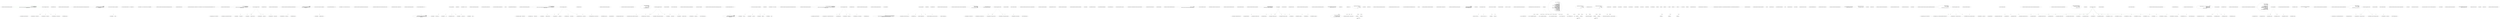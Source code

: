 digraph  {
m2_51 [cluster="CommandLine.Tests.Unit.Text.HelpTextTests.Create_instance_with_enum_options_disabled()", file="ReflectionExtensions.cs", label="Entry CommandLine.Tests.Unit.Text.HelpTextTests.Create_instance_with_enum_options_disabled()", span="99-99"];
m2_52 [cluster="CommandLine.Tests.Unit.Text.HelpTextTests.Create_instance_with_enum_options_disabled()", color=green, community=0, file="ReflectionExtensions.cs", label="var sut = new HelpText { AddDashesToOption = true }\r\n                .AddPreOptionsLine(''pre-options'')\r\n                .AddOptions(new NotParsed<Options_With_Enum_Having_HelpText>(TypeInfo.Create(typeof(Options_With_Enum_Having_HelpText)), Enumerable.Empty<Error>()))\r\n                .AddPostOptionsLine(''post-options'')", prediction=0, span="103-106"];
m2_53 [cluster="CommandLine.Tests.Unit.Text.HelpTextTests.Create_instance_with_enum_options_disabled()", file="ReflectionExtensions.cs", label="var lines = sut.ToString().ToNotEmptyLines().TrimStringArray()", span="110-110"];
m2_54 [cluster="CommandLine.Tests.Unit.Text.HelpTextTests.Create_instance_with_enum_options_disabled()", file="ReflectionExtensions.cs", label="lines[0].ShouldBeEquivalentTo(''pre-options'')", span="111-111"];
m2_55 [cluster="CommandLine.Tests.Unit.Text.HelpTextTests.Create_instance_with_enum_options_disabled()", file="ReflectionExtensions.cs", label="lines[1].ShouldBeEquivalentTo(''--stringvalue    Define a string value here.'')", span="112-112"];
m2_56 [cluster="CommandLine.Tests.Unit.Text.HelpTextTests.Create_instance_with_enum_options_disabled()", file="ReflectionExtensions.cs", label="lines[2].ShouldBeEquivalentTo(''--shape          Define a enum value here.'')", span="113-113"];
m2_57 [cluster="CommandLine.Tests.Unit.Text.HelpTextTests.Create_instance_with_enum_options_disabled()", file="ReflectionExtensions.cs", label="lines[3].ShouldBeEquivalentTo(''--help           Display this help screen.'')", span="114-114"];
m2_58 [cluster="CommandLine.Tests.Unit.Text.HelpTextTests.Create_instance_with_enum_options_disabled()", file="ReflectionExtensions.cs", label="lines[4].ShouldBeEquivalentTo(''--version        Display version information.'')", span="115-115"];
m2_59 [cluster="CommandLine.Tests.Unit.Text.HelpTextTests.Create_instance_with_enum_options_disabled()", file="ReflectionExtensions.cs", label="lines[5].ShouldBeEquivalentTo(''post-options'')", span="116-116"];
m2_60 [cluster="CommandLine.Tests.Unit.Text.HelpTextTests.Create_instance_with_enum_options_disabled()", file="ReflectionExtensions.cs", label="Exit CommandLine.Tests.Unit.Text.HelpTextTests.Create_instance_with_enum_options_disabled()", span="99-99"];
m2_79 [cluster="CommandLine.Tests.Unit.Text.HelpTextTests.When_help_text_is_longer_than_width_it_will_wrap_around_as_if_in_a_column_given_width_of_100()", file="ReflectionExtensions.cs", label="Entry CommandLine.Tests.Unit.Text.HelpTextTests.When_help_text_is_longer_than_width_it_will_wrap_around_as_if_in_a_column_given_width_of_100()", span="162-162"];
m2_81 [cluster="CommandLine.Tests.Unit.Text.HelpTextTests.When_help_text_is_longer_than_width_it_will_wrap_around_as_if_in_a_column_given_width_of_100()", file="ReflectionExtensions.cs", label="sut.AddOptions(\r\n                new NotParsed<Simple_Options_With_HelpText_Set_To_Long_Description>(\r\n                    TypeInfo.Create(typeof(Simple_Options_With_HelpText_Set_To_Long_Description)),\r\n                    Enumerable.Empty<Error>()))", span="167-170"];
m2_82 [cluster="CommandLine.Tests.Unit.Text.HelpTextTests.When_help_text_is_longer_than_width_it_will_wrap_around_as_if_in_a_column_given_width_of_100()", file="ReflectionExtensions.cs", label="var lines = sut.ToString().Split(new[] { Environment.NewLine }, StringSplitOptions.None)", span="173-173"];
m2_80 [cluster="CommandLine.Tests.Unit.Text.HelpTextTests.When_help_text_is_longer_than_width_it_will_wrap_around_as_if_in_a_column_given_width_of_100()", file="ReflectionExtensions.cs", label="var sut = new HelpText(new HeadingInfo(''CommandLine.Tests.dll'', ''1.9.4.131'')) { MaximumDisplayWidth = 100}", span="166-166"];
m2_83 [cluster="CommandLine.Tests.Unit.Text.HelpTextTests.When_help_text_is_longer_than_width_it_will_wrap_around_as_if_in_a_column_given_width_of_100()", file="ReflectionExtensions.cs", label="lines[2].ShouldBeEquivalentTo(''  v, verbose    This is the description of the verbosity to test out the wrapping capabilities of '')", span="174-174"];
m2_84 [cluster="CommandLine.Tests.Unit.Text.HelpTextTests.When_help_text_is_longer_than_width_it_will_wrap_around_as_if_in_a_column_given_width_of_100()", file="ReflectionExtensions.cs", label="lines[3].ShouldBeEquivalentTo(''                the Help Text.'')", span="176-176"];
m2_85 [cluster="CommandLine.Tests.Unit.Text.HelpTextTests.When_help_text_is_longer_than_width_it_will_wrap_around_as_if_in_a_column_given_width_of_100()", file="ReflectionExtensions.cs", label="Exit CommandLine.Tests.Unit.Text.HelpTextTests.When_help_text_is_longer_than_width_it_will_wrap_around_as_if_in_a_column_given_width_of_100()", span="162-162"];
m2_16 [cluster="CommandLine.Text.HelpText.HelpText(string, string)", file="ReflectionExtensions.cs", label="Entry CommandLine.Text.HelpText.HelpText(string, string)", span="83-83"];
m2_141 [cluster="CommandLine.Text.HelpText.RenderParsingErrorsText<T>(CommandLine.ParserResult<T>, System.Func<CommandLine.Error, string>, System.Func<System.Collections.Generic.IEnumerable<CommandLine.MutuallyExclusiveSetError>, string>, int)", file="ReflectionExtensions.cs", label="Entry CommandLine.Text.HelpText.RenderParsingErrorsText<T>(CommandLine.ParserResult<T>, System.Func<CommandLine.Error, string>, System.Func<System.Collections.Generic.IEnumerable<CommandLine.MutuallyExclusiveSetError>, string>, int)", span="481-481"];
m2_22 [cluster="CommandLine.Tests.Unit.Text.HelpTextTests.Create_instance_with_options()", file="ReflectionExtensions.cs", label="Entry CommandLine.Tests.Unit.Text.HelpTextTests.Create_instance_with_options()", span="51-51"];
m2_23 [cluster="CommandLine.Tests.Unit.Text.HelpTextTests.Create_instance_with_options()", file="ReflectionExtensions.cs", label="var sut = new HelpText { AddDashesToOption = true }\r\n                .AddPreOptionsLine(''pre-options'')\r\n                .AddOptions(new NotParsed<Simple_Options>(TypeInfo.Create(typeof(Simple_Options)), Enumerable.Empty<Error>()))\r\n                .AddPostOptionsLine(''post-options'')", span="55-58"];
m2_24 [cluster="CommandLine.Tests.Unit.Text.HelpTextTests.Create_instance_with_options()", file="ReflectionExtensions.cs", label="var lines = sut.ToString().ToNotEmptyLines().TrimStringArray()", span="62-62"];
m2_25 [cluster="CommandLine.Tests.Unit.Text.HelpTextTests.Create_instance_with_options()", file="ReflectionExtensions.cs", label="lines[0].ShouldBeEquivalentTo(''pre-options'')", span="63-63"];
m2_26 [cluster="CommandLine.Tests.Unit.Text.HelpTextTests.Create_instance_with_options()", file="ReflectionExtensions.cs", label="lines[1].ShouldBeEquivalentTo(''--stringvalue         Define a string value here.'')", span="64-64"];
m2_27 [cluster="CommandLine.Tests.Unit.Text.HelpTextTests.Create_instance_with_options()", file="ReflectionExtensions.cs", label="lines[2].ShouldBeEquivalentTo(''-s, --shortandlong    Example with both short and long name.'')", span="65-65"];
m2_28 [cluster="CommandLine.Tests.Unit.Text.HelpTextTests.Create_instance_with_options()", file="ReflectionExtensions.cs", label="lines[3].ShouldBeEquivalentTo(''-i                    Define a int sequence here.'')", span="66-66"];
m2_29 [cluster="CommandLine.Tests.Unit.Text.HelpTextTests.Create_instance_with_options()", file="ReflectionExtensions.cs", label="lines[4].ShouldBeEquivalentTo(''-x                    Define a boolean or switch value here.'')", span="67-67"];
m2_30 [cluster="CommandLine.Tests.Unit.Text.HelpTextTests.Create_instance_with_options()", file="ReflectionExtensions.cs", label="lines[5].ShouldBeEquivalentTo(''--help                Display this help screen.'')", span="68-68"];
m2_31 [cluster="CommandLine.Tests.Unit.Text.HelpTextTests.Create_instance_with_options()", file="ReflectionExtensions.cs", label="lines[6].ShouldBeEquivalentTo(''--version             Display version information.'')", span="69-69"];
m2_32 [cluster="CommandLine.Tests.Unit.Text.HelpTextTests.Create_instance_with_options()", file="ReflectionExtensions.cs", label="lines[7].ShouldBeEquivalentTo(''value pos. 0          Define a long value here.'')", span="70-70"];
m2_33 [cluster="CommandLine.Tests.Unit.Text.HelpTextTests.Create_instance_with_options()", file="ReflectionExtensions.cs", label="lines[8].ShouldBeEquivalentTo(''post-options'')", span="71-71"];
m2_34 [cluster="CommandLine.Tests.Unit.Text.HelpTextTests.Create_instance_with_options()", file="ReflectionExtensions.cs", label="Exit CommandLine.Tests.Unit.Text.HelpTextTests.Create_instance_with_options()", span="51-51"];
m2_86 [cluster="CommandLine.Tests.Unit.Text.HelpTextTests.When_help_text_has_hidden_option_it_should_not_be_added_to_help_text_output()", file="ReflectionExtensions.cs", label="Entry CommandLine.Tests.Unit.Text.HelpTextTests.When_help_text_has_hidden_option_it_should_not_be_added_to_help_text_output()", span="181-181"];
m2_88 [cluster="CommandLine.Tests.Unit.Text.HelpTextTests.When_help_text_has_hidden_option_it_should_not_be_added_to_help_text_output()", file="ReflectionExtensions.cs", label="sut.AddOptions(\r\n                new NotParsed<Simple_Options_With_HelpText_Set_To_Long_Description>(\r\n                    TypeInfo.Create(typeof(Simple_Options_With_HelpText_Set_To_Long_Description)),\r\n                    Enumerable.Empty<Error>()))", span="186-189"];
m2_89 [cluster="CommandLine.Tests.Unit.Text.HelpTextTests.When_help_text_has_hidden_option_it_should_not_be_added_to_help_text_output()", file="ReflectionExtensions.cs", label="var lines = sut.ToString().Split(new[] { Environment.NewLine }, StringSplitOptions.None)", span="192-192"];
m2_87 [cluster="CommandLine.Tests.Unit.Text.HelpTextTests.When_help_text_has_hidden_option_it_should_not_be_added_to_help_text_output()", file="ReflectionExtensions.cs", label="var sut = new HelpText(new HeadingInfo(''CommandLine.Tests.dll'', ''1.9.4.131''))", span="185-185"];
m2_90 [cluster="CommandLine.Tests.Unit.Text.HelpTextTests.When_help_text_has_hidden_option_it_should_not_be_added_to_help_text_output()", file="ReflectionExtensions.cs", label="lines[2].ShouldBeEquivalentTo(''  v, verbose    This is the description of the verbosity to test out the '')", span="193-193"];
m2_91 [cluster="CommandLine.Tests.Unit.Text.HelpTextTests.When_help_text_has_hidden_option_it_should_not_be_added_to_help_text_output()", file="ReflectionExtensions.cs", label="lines[3].ShouldBeEquivalentTo(''                wrapping capabilities of the Help Text.'')", span="195-195"];
m2_92 [cluster="CommandLine.Tests.Unit.Text.HelpTextTests.When_help_text_has_hidden_option_it_should_not_be_added_to_help_text_output()", file="ReflectionExtensions.cs", label="Exit CommandLine.Tests.Unit.Text.HelpTextTests.When_help_text_has_hidden_option_it_should_not_be_added_to_help_text_output()", span="181-181"];
m2_307 [cluster="CommandLine.Infrastructure.ReflectionHelper.SetAttributeOverride(System.Collections.Generic.IEnumerable<System.Attribute>)", file="ReflectionExtensions.cs", label="Entry CommandLine.Infrastructure.ReflectionHelper.SetAttributeOverride(System.Collections.Generic.IEnumerable<System.Attribute>)", span="29-29"];
m2_249 [cluster="CommandLine.Text.HelpText.RenderUsageText<T>(CommandLine.ParserResult<T>)", file="ReflectionExtensions.cs", label="Entry CommandLine.Text.HelpText.RenderUsageText<T>(CommandLine.ParserResult<T>)", span="539-539"];
m2_93 [cluster="CommandLine.Tests.Unit.Text.HelpTextTests.Long_help_text_without_spaces()", file="ReflectionExtensions.cs", label="Entry CommandLine.Tests.Unit.Text.HelpTextTests.Long_help_text_without_spaces()", span="200-200"];
m2_96 [cluster="CommandLine.Tests.Unit.Text.HelpTextTests.Long_help_text_without_spaces()", file="ReflectionExtensions.cs", label="sut.AddOptions(\r\n                new NotParsed<Simple_Options_With_HelpText_Set_To_Long_Description_Without_Spaces>(\r\n                    TypeInfo.Create(typeof(Simple_Options_With_HelpText_Set_To_Long_Description_Without_Spaces)),\r\n                    Enumerable.Empty<Error>()))", span="206-209"];
m2_97 [cluster="CommandLine.Tests.Unit.Text.HelpTextTests.Long_help_text_without_spaces()", file="ReflectionExtensions.cs", label="var lines = sut.ToString().ToNotEmptyLines()", span="212-212"];
m2_94 [cluster="CommandLine.Tests.Unit.Text.HelpTextTests.Long_help_text_without_spaces()", file="ReflectionExtensions.cs", label="var sut = new HelpText(new HeadingInfo(''CommandLine.Tests.dll'', ''1.9.4.131''))", span="204-204"];
m2_95 [cluster="CommandLine.Tests.Unit.Text.HelpTextTests.Long_help_text_without_spaces()", file="ReflectionExtensions.cs", label="sut.MaximumDisplayWidth = 40", span="205-205"];
m2_98 [cluster="CommandLine.Tests.Unit.Text.HelpTextTests.Long_help_text_without_spaces()", file="ReflectionExtensions.cs", label="lines[1].ShouldBeEquivalentTo(''  v, verbose    Before '')", span="213-213"];
m2_99 [cluster="CommandLine.Tests.Unit.Text.HelpTextTests.Long_help_text_without_spaces()", file="ReflectionExtensions.cs", label="lines[2].ShouldBeEquivalentTo(''                012345678901234567890123'')", span="214-214"];
m2_100 [cluster="CommandLine.Tests.Unit.Text.HelpTextTests.Long_help_text_without_spaces()", file="ReflectionExtensions.cs", label="lines[3].ShouldBeEquivalentTo(''                After'')", span="215-215"];
m2_101 [cluster="CommandLine.Tests.Unit.Text.HelpTextTests.Long_help_text_without_spaces()", file="ReflectionExtensions.cs", label="lines[4].ShouldBeEquivalentTo(''  input-file    Before '')", span="216-216"];
m2_102 [cluster="CommandLine.Tests.Unit.Text.HelpTextTests.Long_help_text_without_spaces()", file="ReflectionExtensions.cs", label="lines[5].ShouldBeEquivalentTo(''                012345678901234567890123'')", span="217-217"];
m2_103 [cluster="CommandLine.Tests.Unit.Text.HelpTextTests.Long_help_text_without_spaces()", file="ReflectionExtensions.cs", label="lines[6].ShouldBeEquivalentTo(''                456789 After'')", span="218-218"];
m2_104 [cluster="CommandLine.Tests.Unit.Text.HelpTextTests.Long_help_text_without_spaces()", file="ReflectionExtensions.cs", label="Exit CommandLine.Tests.Unit.Text.HelpTextTests.Long_help_text_without_spaces()", span="200-200"];
m2_327 [cluster="System.Reflection.AssemblyTitleAttribute.AssemblyTitleAttribute(string)", file="ReflectionExtensions.cs", label="Entry System.Reflection.AssemblyTitleAttribute.AssemblyTitleAttribute(string)", span="0-0"];
m2_346 [cluster="System.Reflection.AssemblyCompanyAttribute.AssemblyCompanyAttribute(string)", file="ReflectionExtensions.cs", label="Entry System.Reflection.AssemblyCompanyAttribute.AssemblyCompanyAttribute(string)", span="0-0"];
m2_309 [cluster="Unk.BeTrue", file="ReflectionExtensions.cs", label="Entry Unk.BeTrue", span=""];
m2_131 [cluster="CommandLine.BadFormatTokenError.BadFormatTokenError(string)", file="ReflectionExtensions.cs", label="Entry CommandLine.BadFormatTokenError.BadFormatTokenError(string)", span="226-226"];
m2_220 [cluster="CommandLine.Tests.Unit.Text.HelpTextTests.Create_instance_with_options_and_values()", file="ReflectionExtensions.cs", label="Entry CommandLine.Tests.Unit.Text.HelpTextTests.Create_instance_with_options_and_values()", span="439-439"];
m2_221 [cluster="CommandLine.Tests.Unit.Text.HelpTextTests.Create_instance_with_options_and_values()", file="ReflectionExtensions.cs", label="var sut = new HelpText { AddDashesToOption = true }\r\n                .AddPreOptionsLine(''pre-options'')\r\n                .AddOptions(new NotParsed<Options_With_HelpText_And_MetaValue>(TypeInfo.Create(typeof(Options_With_HelpText_And_MetaValue)), Enumerable.Empty<Error>()))\r\n                .AddPostOptionsLine(''post-options'')", span="443-446"];
m2_222 [cluster="CommandLine.Tests.Unit.Text.HelpTextTests.Create_instance_with_options_and_values()", file="ReflectionExtensions.cs", label="var lines = sut.ToString().ToNotEmptyLines().TrimStringArray()", span="450-450"];
m2_223 [cluster="CommandLine.Tests.Unit.Text.HelpTextTests.Create_instance_with_options_and_values()", file="ReflectionExtensions.cs", label="lines[0].ShouldBeEquivalentTo(''pre-options'')", span="451-451"];
m2_224 [cluster="CommandLine.Tests.Unit.Text.HelpTextTests.Create_instance_with_options_and_values()", file="ReflectionExtensions.cs", label="lines[1].ShouldBeEquivalentTo(''--stringvalue=STR            Define a string value here.'')", span="452-452"];
m2_225 [cluster="CommandLine.Tests.Unit.Text.HelpTextTests.Create_instance_with_options_and_values()", file="ReflectionExtensions.cs", label="lines[2].ShouldBeEquivalentTo(''-i INTSEQ                    Define a int sequence here.'')", span="453-453"];
m2_226 [cluster="CommandLine.Tests.Unit.Text.HelpTextTests.Create_instance_with_options_and_values()", file="ReflectionExtensions.cs", label="lines[3].ShouldBeEquivalentTo(''-x                           Define a boolean or switch value here.'')", span="454-454"];
m2_227 [cluster="CommandLine.Tests.Unit.Text.HelpTextTests.Create_instance_with_options_and_values()", file="ReflectionExtensions.cs", label="lines[4].ShouldBeEquivalentTo(''--help                       Display this help screen.'')", span="455-455"];
m2_228 [cluster="CommandLine.Tests.Unit.Text.HelpTextTests.Create_instance_with_options_and_values()", file="ReflectionExtensions.cs", label="lines[5].ShouldBeEquivalentTo(''--version                    Display version information.'')", span="456-456"];
m2_229 [cluster="CommandLine.Tests.Unit.Text.HelpTextTests.Create_instance_with_options_and_values()", file="ReflectionExtensions.cs", label="lines[6].ShouldBeEquivalentTo(''number (pos. 0) NUM          Define a long value here.'')", span="457-457"];
m2_230 [cluster="CommandLine.Tests.Unit.Text.HelpTextTests.Create_instance_with_options_and_values()", file="ReflectionExtensions.cs", label="lines[7].ShouldBeEquivalentTo(''paintcolor (pos. 1) COLOR    Define a color value here.'')", span="458-458"];
m2_231 [cluster="CommandLine.Tests.Unit.Text.HelpTextTests.Create_instance_with_options_and_values()", file="ReflectionExtensions.cs", label="lines[8].ShouldBeEquivalentTo(''post-options'', lines[8])", span="459-459"];
m2_232 [cluster="CommandLine.Tests.Unit.Text.HelpTextTests.Create_instance_with_options_and_values()", file="ReflectionExtensions.cs", label="Exit CommandLine.Tests.Unit.Text.HelpTextTests.Create_instance_with_options_and_values()", span="439-439"];
m2_164 [cluster="CommandLine.Tests.Unit.Text.HelpTextTests.Invoke_AutoBuild_for_Options_returns_appropriate_formatted_text()", file="ReflectionExtensions.cs", label="Entry CommandLine.Tests.Unit.Text.HelpTextTests.Invoke_AutoBuild_for_Options_returns_appropriate_formatted_text()", span="305-305"];
m2_165 [cluster="CommandLine.Tests.Unit.Text.HelpTextTests.Invoke_AutoBuild_for_Options_returns_appropriate_formatted_text()", file="ReflectionExtensions.cs", label="var fakeResult = new NotParsed<Simple_Options>(\r\n                TypeInfo.Create(typeof(Simple_Options)),\r\n                new Error[]\r\n                    {\r\n                        new BadFormatTokenError(''badtoken''),\r\n                        new SequenceOutOfRangeError(new NameInfo(''i'', ''''))\r\n                    })", span="308-314"];
m2_167 [cluster="CommandLine.Tests.Unit.Text.HelpTextTests.Invoke_AutoBuild_for_Options_returns_appropriate_formatted_text()", file="ReflectionExtensions.cs", label="var lines = helpText.ToString().ToNotEmptyLines().TrimStringArray()", span="320-320"];
m2_166 [cluster="CommandLine.Tests.Unit.Text.HelpTextTests.Invoke_AutoBuild_for_Options_returns_appropriate_formatted_text()", file="ReflectionExtensions.cs", label="var helpText = HelpText.AutoBuild(fakeResult)", span="317-317"];
m2_170 [cluster="CommandLine.Tests.Unit.Text.HelpTextTests.Invoke_AutoBuild_for_Options_returns_appropriate_formatted_text()", file="ReflectionExtensions.cs", label="lines[2].ShouldBeEquivalentTo(''ERROR(S):'')", span="329-329"];
m2_171 [cluster="CommandLine.Tests.Unit.Text.HelpTextTests.Invoke_AutoBuild_for_Options_returns_appropriate_formatted_text()", file="ReflectionExtensions.cs", label="lines[3].ShouldBeEquivalentTo(''Token 'badtoken' is not recognized.'')", span="330-330"];
m2_172 [cluster="CommandLine.Tests.Unit.Text.HelpTextTests.Invoke_AutoBuild_for_Options_returns_appropriate_formatted_text()", file="ReflectionExtensions.cs", label="lines[4].ShouldBeEquivalentTo(''A sequence option 'i' is defined with fewer or more items than required.'')", span="331-331"];
m2_173 [cluster="CommandLine.Tests.Unit.Text.HelpTextTests.Invoke_AutoBuild_for_Options_returns_appropriate_formatted_text()", file="ReflectionExtensions.cs", label="lines[5].ShouldBeEquivalentTo(''--stringvalue         Define a string value here.'')", span="332-332"];
m2_174 [cluster="CommandLine.Tests.Unit.Text.HelpTextTests.Invoke_AutoBuild_for_Options_returns_appropriate_formatted_text()", file="ReflectionExtensions.cs", label="lines[6].ShouldBeEquivalentTo(''-s, --shortandlong    Example with both short and long name.'')", span="333-333"];
m2_175 [cluster="CommandLine.Tests.Unit.Text.HelpTextTests.Invoke_AutoBuild_for_Options_returns_appropriate_formatted_text()", file="ReflectionExtensions.cs", label="lines[7].ShouldBeEquivalentTo(''-i                    Define a int sequence here.'')", span="334-334"];
m2_176 [cluster="CommandLine.Tests.Unit.Text.HelpTextTests.Invoke_AutoBuild_for_Options_returns_appropriate_formatted_text()", file="ReflectionExtensions.cs", label="lines[8].ShouldBeEquivalentTo(''-x                    Define a boolean or switch value here.'')", span="335-335"];
m2_177 [cluster="CommandLine.Tests.Unit.Text.HelpTextTests.Invoke_AutoBuild_for_Options_returns_appropriate_formatted_text()", file="ReflectionExtensions.cs", label="lines[9].ShouldBeEquivalentTo(''--help                Display this help screen.'')", span="336-336"];
m2_168 [cluster="CommandLine.Tests.Unit.Text.HelpTextTests.Invoke_AutoBuild_for_Options_returns_appropriate_formatted_text()", file="ReflectionExtensions.cs", label="lines[0].Should().StartWithEquivalent(''CommandLine'')", span="322-322"];
m2_169 [cluster="CommandLine.Tests.Unit.Text.HelpTextTests.Invoke_AutoBuild_for_Options_returns_appropriate_formatted_text()", file="ReflectionExtensions.cs", label="lines[1].Should().StartWithEquivalent(''Copyright (c)'')", span="323-323"];
m2_178 [cluster="CommandLine.Tests.Unit.Text.HelpTextTests.Invoke_AutoBuild_for_Options_returns_appropriate_formatted_text()", file="ReflectionExtensions.cs", label="Exit CommandLine.Tests.Unit.Text.HelpTextTests.Invoke_AutoBuild_for_Options_returns_appropriate_formatted_text()", span="305-305"];
m2_78 [cluster="string.Split(string[], System.StringSplitOptions)", file="ReflectionExtensions.cs", label="Entry string.Split(string[], System.StringSplitOptions)", span="0-0"];
m2_67 [cluster="CommandLine.Tests.Unit.Text.HelpTextTests.When_help_text_is_longer_than_width_it_will_wrap_around_as_if_in_a_column_given_width_of_40()", file="ReflectionExtensions.cs", label="Entry CommandLine.Tests.Unit.Text.HelpTextTests.When_help_text_is_longer_than_width_it_will_wrap_around_as_if_in_a_column_given_width_of_40()", span="137-137"];
m2_70 [cluster="CommandLine.Tests.Unit.Text.HelpTextTests.When_help_text_is_longer_than_width_it_will_wrap_around_as_if_in_a_column_given_width_of_40()", file="ReflectionExtensions.cs", label="sut.AddOptions(\r\n                new NotParsed<Simple_Options_With_HelpText_Set_To_Long_Description>(\r\n                    TypeInfo.Create(typeof(Simple_Options_With_HelpText_Set_To_Long_Description)),\r\n                    Enumerable.Empty<Error>()))", span="143-146"];
m2_71 [cluster="CommandLine.Tests.Unit.Text.HelpTextTests.When_help_text_is_longer_than_width_it_will_wrap_around_as_if_in_a_column_given_width_of_40()", file="ReflectionExtensions.cs", label="var lines = sut.ToString().Split(new[] { Environment.NewLine }, StringSplitOptions.None)", span="149-149"];
m2_68 [cluster="CommandLine.Tests.Unit.Text.HelpTextTests.When_help_text_is_longer_than_width_it_will_wrap_around_as_if_in_a_column_given_width_of_40()", file="ReflectionExtensions.cs", label="var sut = new HelpText(new HeadingInfo(''CommandLine.Tests.dll'', ''1.9.4.131''))", span="141-141"];
m2_69 [cluster="CommandLine.Tests.Unit.Text.HelpTextTests.When_help_text_is_longer_than_width_it_will_wrap_around_as_if_in_a_column_given_width_of_40()", file="ReflectionExtensions.cs", label="sut.MaximumDisplayWidth = 40", span="142-142"];
m2_72 [cluster="CommandLine.Tests.Unit.Text.HelpTextTests.When_help_text_is_longer_than_width_it_will_wrap_around_as_if_in_a_column_given_width_of_40()", file="ReflectionExtensions.cs", label="lines[2].ShouldBeEquivalentTo(''  v, verbose    This is the description'')", span="150-150"];
m2_73 [cluster="CommandLine.Tests.Unit.Text.HelpTextTests.When_help_text_is_longer_than_width_it_will_wrap_around_as_if_in_a_column_given_width_of_40()", file="ReflectionExtensions.cs", label="lines[3].ShouldBeEquivalentTo(''                of the verbosity to '')", span="152-152"];
m2_74 [cluster="CommandLine.Tests.Unit.Text.HelpTextTests.When_help_text_is_longer_than_width_it_will_wrap_around_as_if_in_a_column_given_width_of_40()", file="ReflectionExtensions.cs", label="lines[4].ShouldBeEquivalentTo(''                test out the wrapping '')", span="153-153"];
m2_75 [cluster="CommandLine.Tests.Unit.Text.HelpTextTests.When_help_text_is_longer_than_width_it_will_wrap_around_as_if_in_a_column_given_width_of_40()", file="ReflectionExtensions.cs", label="lines[5].ShouldBeEquivalentTo(''                capabilities of the '')", span="154-154"];
m2_76 [cluster="CommandLine.Tests.Unit.Text.HelpTextTests.When_help_text_is_longer_than_width_it_will_wrap_around_as_if_in_a_column_given_width_of_40()", file="ReflectionExtensions.cs", label="lines[6].ShouldBeEquivalentTo(''                Help Text.'')", span="155-155"];
m2_77 [cluster="CommandLine.Tests.Unit.Text.HelpTextTests.When_help_text_is_longer_than_width_it_will_wrap_around_as_if_in_a_column_given_width_of_40()", file="ReflectionExtensions.cs", label="Exit CommandLine.Tests.Unit.Text.HelpTextTests.When_help_text_is_longer_than_width_it_will_wrap_around_as_if_in_a_column_given_width_of_40()", span="137-137"];
m2_40 [cluster="CommandLine.Tests.Unit.Text.HelpTextTests.Create_instance_with_enum_options_enabled()", file="ReflectionExtensions.cs", label="Entry CommandLine.Tests.Unit.Text.HelpTextTests.Create_instance_with_enum_options_enabled()", span="76-76"];
m2_41 [cluster="CommandLine.Tests.Unit.Text.HelpTextTests.Create_instance_with_enum_options_enabled()", file="ReflectionExtensions.cs", label="var sut = new HelpText { AddDashesToOption = true, AddEnumValuesToHelpText = true }\r\n                .AddPreOptionsLine(''pre-options'')\r\n                .AddOptions(new NotParsed<Options_With_Enum_Having_HelpText>(TypeInfo.Create(typeof(Options_With_Enum_Having_HelpText)), Enumerable.Empty<Error>()))\r\n                .AddPostOptionsLine(''post-options'')", span="80-83"];
m2_42 [cluster="CommandLine.Tests.Unit.Text.HelpTextTests.Create_instance_with_enum_options_enabled()", file="ReflectionExtensions.cs", label="var lines = sut.ToString().ToNotEmptyLines().TrimStringArray()", span="87-87"];
m2_43 [cluster="CommandLine.Tests.Unit.Text.HelpTextTests.Create_instance_with_enum_options_enabled()", file="ReflectionExtensions.cs", label="lines[0].ShouldBeEquivalentTo(''pre-options'')", span="88-88"];
m2_44 [cluster="CommandLine.Tests.Unit.Text.HelpTextTests.Create_instance_with_enum_options_enabled()", file="ReflectionExtensions.cs", label="lines[1].ShouldBeEquivalentTo(''--stringvalue    Define a string value here.'')", span="89-89"];
m2_45 [cluster="CommandLine.Tests.Unit.Text.HelpTextTests.Create_instance_with_enum_options_enabled()", file="ReflectionExtensions.cs", label="lines[2].ShouldBeEquivalentTo(''--shape          Define a enum value here. Valid values: Circle, Square,'')", span="90-90"];
m2_46 [cluster="CommandLine.Tests.Unit.Text.HelpTextTests.Create_instance_with_enum_options_enabled()", file="ReflectionExtensions.cs", label="lines[3].ShouldBeEquivalentTo(''Triangle'')", span="91-91"];
m2_47 [cluster="CommandLine.Tests.Unit.Text.HelpTextTests.Create_instance_with_enum_options_enabled()", file="ReflectionExtensions.cs", label="lines[4].ShouldBeEquivalentTo(''--help           Display this help screen.'')", span="92-92"];
m2_48 [cluster="CommandLine.Tests.Unit.Text.HelpTextTests.Create_instance_with_enum_options_enabled()", file="ReflectionExtensions.cs", label="lines[5].ShouldBeEquivalentTo(''--version        Display version information.'')", span="93-93"];
m2_49 [cluster="CommandLine.Tests.Unit.Text.HelpTextTests.Create_instance_with_enum_options_enabled()", file="ReflectionExtensions.cs", label="lines[6].ShouldBeEquivalentTo(''post-options'')", span="94-94"];
m2_50 [cluster="CommandLine.Tests.Unit.Text.HelpTextTests.Create_instance_with_enum_options_enabled()", file="ReflectionExtensions.cs", label="Exit CommandLine.Tests.Unit.Text.HelpTextTests.Create_instance_with_enum_options_enabled()", span="76-76"];
m2_105 [cluster="CommandLine.Tests.Unit.Text.HelpTextTests.Long_pre_and_post_lines_without_spaces()", file="ReflectionExtensions.cs", label="Entry CommandLine.Tests.Unit.Text.HelpTextTests.Long_pre_and_post_lines_without_spaces()", span="223-223"];
m2_108 [cluster="CommandLine.Tests.Unit.Text.HelpTextTests.Long_pre_and_post_lines_without_spaces()", file="ReflectionExtensions.cs", label="sut.AddPreOptionsLine(''Before 0123456789012345678901234567890123456789012 After'')\r\n                .AddOptions(new NotParsed<Simple_Options_Without_HelpText>(TypeInfo.Create(typeof(Simple_Options_Without_HelpText)), Enumerable.Empty<Error>()))\r\n                .AddPostOptionsLine(''Before 0123456789012345678901234567890123456789 After'')", span="229-231"];
m2_109 [cluster="CommandLine.Tests.Unit.Text.HelpTextTests.Long_pre_and_post_lines_without_spaces()", file="ReflectionExtensions.cs", label="var lines = sut.ToString().ToNotEmptyLines()", span="234-234"];
m2_106 [cluster="CommandLine.Tests.Unit.Text.HelpTextTests.Long_pre_and_post_lines_without_spaces()", file="ReflectionExtensions.cs", label="var sut = new HelpText(''Heading Info.'')", span="227-227"];
m2_107 [cluster="CommandLine.Tests.Unit.Text.HelpTextTests.Long_pre_and_post_lines_without_spaces()", file="ReflectionExtensions.cs", label="sut.MaximumDisplayWidth = 40", span="228-228"];
m2_110 [cluster="CommandLine.Tests.Unit.Text.HelpTextTests.Long_pre_and_post_lines_without_spaces()", file="ReflectionExtensions.cs", label="lines[1].ShouldBeEquivalentTo(''Before '')", span="235-235"];
m2_111 [cluster="CommandLine.Tests.Unit.Text.HelpTextTests.Long_pre_and_post_lines_without_spaces()", file="ReflectionExtensions.cs", label="lines[2].ShouldBeEquivalentTo(''0123456789012345678901234567890123456789'')", span="236-236"];
m2_112 [cluster="CommandLine.Tests.Unit.Text.HelpTextTests.Long_pre_and_post_lines_without_spaces()", file="ReflectionExtensions.cs", label="lines[3].ShouldBeEquivalentTo(''012 After'')", span="237-237"];
m2_113 [cluster="CommandLine.Tests.Unit.Text.HelpTextTests.Long_pre_and_post_lines_without_spaces()", file="ReflectionExtensions.cs", label="lines[lines.Length - 3].ShouldBeEquivalentTo(''Before '')", span="238-238"];
m2_114 [cluster="CommandLine.Tests.Unit.Text.HelpTextTests.Long_pre_and_post_lines_without_spaces()", file="ReflectionExtensions.cs", label="lines[lines.Length - 2].ShouldBeEquivalentTo(''0123456789012345678901234567890123456789'')", span="239-239"];
m2_115 [cluster="CommandLine.Tests.Unit.Text.HelpTextTests.Long_pre_and_post_lines_without_spaces()", file="ReflectionExtensions.cs", label="lines[lines.Length - 1].ShouldBeEquivalentTo('' After'')", span="240-240"];
m2_116 [cluster="CommandLine.Tests.Unit.Text.HelpTextTests.Long_pre_and_post_lines_without_spaces()", file="ReflectionExtensions.cs", label="Exit CommandLine.Tests.Unit.Text.HelpTextTests.Long_pre_and_post_lines_without_spaces()", span="223-223"];
m2_205 [cluster="CommandLine.Tests.Unit.Text.HelpTextTests.Invoke_AutoBuild_for_Verbs_with_unknown_verb_returns_appropriate_formatted_text()", file="ReflectionExtensions.cs", label="Entry CommandLine.Tests.Unit.Text.HelpTextTests.Invoke_AutoBuild_for_Verbs_with_unknown_verb_returns_appropriate_formatted_text()", span="406-406"];
m2_207 [cluster="CommandLine.Tests.Unit.Text.HelpTextTests.Invoke_AutoBuild_for_Verbs_with_unknown_verb_returns_appropriate_formatted_text()", file="ReflectionExtensions.cs", label="var fakeResult = new NotParsed<object>(\r\n                TypeInfo.Create(typeof(NullInstance),\r\n                    verbTypes),\r\n                new Error[] { new HelpVerbRequestedError(null, null, false) })", span="411-414"];
m2_206 [cluster="CommandLine.Tests.Unit.Text.HelpTextTests.Invoke_AutoBuild_for_Verbs_with_unknown_verb_returns_appropriate_formatted_text()", file="ReflectionExtensions.cs", label="var verbTypes = Enumerable.Empty<Type>().Concat(\r\n                new[] { typeof(Add_Verb), typeof(Commit_Verb), typeof(Clone_Verb) })", span="409-410"];
m2_209 [cluster="CommandLine.Tests.Unit.Text.HelpTextTests.Invoke_AutoBuild_for_Verbs_with_unknown_verb_returns_appropriate_formatted_text()", file="ReflectionExtensions.cs", label="var lines = helpText.ToString().ToNotEmptyLines().TrimStringArray()", span="420-420"];
m2_208 [cluster="CommandLine.Tests.Unit.Text.HelpTextTests.Invoke_AutoBuild_for_Verbs_with_unknown_verb_returns_appropriate_formatted_text()", file="ReflectionExtensions.cs", label="var helpText = HelpText.AutoBuild(fakeResult)", span="417-417"];
m2_212 [cluster="CommandLine.Tests.Unit.Text.HelpTextTests.Invoke_AutoBuild_for_Verbs_with_unknown_verb_returns_appropriate_formatted_text()", file="ReflectionExtensions.cs", label="lines[2].ShouldBeEquivalentTo(''add        Add file contents to the index.'')", span="430-430"];
m2_213 [cluster="CommandLine.Tests.Unit.Text.HelpTextTests.Invoke_AutoBuild_for_Verbs_with_unknown_verb_returns_appropriate_formatted_text()", file="ReflectionExtensions.cs", label="lines[3].ShouldBeEquivalentTo(''commit     Record changes to the repository.'')", span="431-431"];
m2_214 [cluster="CommandLine.Tests.Unit.Text.HelpTextTests.Invoke_AutoBuild_for_Verbs_with_unknown_verb_returns_appropriate_formatted_text()", file="ReflectionExtensions.cs", label="lines[4].ShouldBeEquivalentTo(''clone      Clone a repository into a new directory.'')", span="432-432"];
m2_215 [cluster="CommandLine.Tests.Unit.Text.HelpTextTests.Invoke_AutoBuild_for_Verbs_with_unknown_verb_returns_appropriate_formatted_text()", file="ReflectionExtensions.cs", label="lines[5].ShouldBeEquivalentTo(''help       Display more information on a specific command.'')", span="433-433"];
m2_216 [cluster="CommandLine.Tests.Unit.Text.HelpTextTests.Invoke_AutoBuild_for_Verbs_with_unknown_verb_returns_appropriate_formatted_text()", file="ReflectionExtensions.cs", label="lines[6].ShouldBeEquivalentTo(''version    Display version information.'')", span="434-434"];
m2_210 [cluster="CommandLine.Tests.Unit.Text.HelpTextTests.Invoke_AutoBuild_for_Verbs_with_unknown_verb_returns_appropriate_formatted_text()", file="ReflectionExtensions.cs", label="lines[0].Should().StartWithEquivalent(''CommandLine'')", span="423-423"];
m2_211 [cluster="CommandLine.Tests.Unit.Text.HelpTextTests.Invoke_AutoBuild_for_Verbs_with_unknown_verb_returns_appropriate_formatted_text()", file="ReflectionExtensions.cs", label="lines[1].Should().StartWithEquivalent(''Copyright (c)'')", span="424-424"];
m2_217 [cluster="CommandLine.Tests.Unit.Text.HelpTextTests.Invoke_AutoBuild_for_Verbs_with_unknown_verb_returns_appropriate_formatted_text()", file="ReflectionExtensions.cs", label="Exit CommandLine.Tests.Unit.Text.HelpTextTests.Invoke_AutoBuild_for_Verbs_with_unknown_verb_returns_appropriate_formatted_text()", span="406-406"];
m2_0 [cluster="CommandLine.Tests.Unit.Text.HelpTextTests.Create_empty_instance()", file="ReflectionExtensions.cs", label="Entry CommandLine.Tests.Unit.Text.HelpTextTests.Create_empty_instance()", span="21-21"];
m2_1 [cluster="CommandLine.Tests.Unit.Text.HelpTextTests.Create_empty_instance()", file="ReflectionExtensions.cs", label="string.Empty.ShouldBeEquivalentTo(new HelpText().ToString())", span="23-23"];
m2_2 [cluster="CommandLine.Tests.Unit.Text.HelpTextTests.Create_empty_instance()", file="ReflectionExtensions.cs", label="Exit CommandLine.Tests.Unit.Text.HelpTextTests.Create_empty_instance()", span="21-21"];
m2_135 [cluster="CommandLine.MissingRequiredOptionError.MissingRequiredOptionError(CommandLine.NameInfo)", file="ReflectionExtensions.cs", label="Entry CommandLine.MissingRequiredOptionError.MissingRequiredOptionError(CommandLine.NameInfo)", span="327-327"];
m2_295 [cluster="System.Type.ToTypeInfo()", file="ReflectionExtensions.cs", label="Entry System.Type.ToTypeInfo()", span="174-174"];
m2_293 [cluster="System.Globalization.CultureInfo.CultureInfo(string)", file="ReflectionExtensions.cs", label="Entry System.Globalization.CultureInfo.CultureInfo(string)", span="0-0"];
m2_160 [cluster="System.InvalidOperationException.InvalidOperationException()", file="ReflectionExtensions.cs", label="Entry System.InvalidOperationException.InvalidOperationException()", span="0-0"];
m2_37 [cluster="System.Linq.Enumerable.Empty<TResult>()", file="ReflectionExtensions.cs", label="Entry System.Linq.Enumerable.Empty<TResult>()", span="0-0"];
m2_39 [cluster="System.Collections.Generic.IEnumerable<string>.TrimStringArray()", file="ReflectionExtensions.cs", label="Entry System.Collections.Generic.IEnumerable<string>.TrimStringArray()", span="15-15"];
m2_35 [cluster="CommandLine.NotParsed<T>.NotParsed(CommandLine.TypeInfo, System.Collections.Generic.IEnumerable<CommandLine.Error>)", file="ReflectionExtensions.cs", label="Entry CommandLine.NotParsed<T>.NotParsed(CommandLine.TypeInfo, System.Collections.Generic.IEnumerable<CommandLine.Error>)", span="163-163"];
m2_138 [cluster="CommandLine.BadVerbSelectedError.BadVerbSelectedError(string)", file="ReflectionExtensions.cs", label="Entry CommandLine.BadVerbSelectedError.BadVerbSelectedError(string)", span="393-393"];
m2_3 [cluster="CommandLine.Text.HelpText.HelpText()", file="ReflectionExtensions.cs", label="Entry CommandLine.Text.HelpText.HelpText()", span="37-37"];
m2_61 [cluster="CommandLine.Tests.Unit.Text.HelpTextTests.When_defined_MetaValue_should_be_rendered()", file="ReflectionExtensions.cs", label="Entry CommandLine.Tests.Unit.Text.HelpTextTests.When_defined_MetaValue_should_be_rendered()", span="121-121"];
m2_62 [cluster="CommandLine.Tests.Unit.Text.HelpTextTests.When_defined_MetaValue_should_be_rendered()", file="ReflectionExtensions.cs", label="var sut =\r\n                new HelpText(''Meta Value.'').AddOptions(\r\n                    new NotParsed<Options_With_MetaValue>(TypeInfo.Create(typeof(Options_With_MetaValue)), Enumerable.Empty<Error>()))", span="125-127"];
m2_63 [cluster="CommandLine.Tests.Unit.Text.HelpTextTests.When_defined_MetaValue_should_be_rendered()", file="ReflectionExtensions.cs", label="var lines = sut.ToString().ToNotEmptyLines().TrimStringArray()", span="130-130"];
m2_64 [cluster="CommandLine.Tests.Unit.Text.HelpTextTests.When_defined_MetaValue_should_be_rendered()", file="ReflectionExtensions.cs", label="lines[2].ShouldBeEquivalentTo(''i FILE, input-file=FILE    Required. Specify input FILE to be processed.'')", span="132-132"];
m2_65 [cluster="CommandLine.Tests.Unit.Text.HelpTextTests.When_defined_MetaValue_should_be_rendered()", file="ReflectionExtensions.cs", label="Exit CommandLine.Tests.Unit.Text.HelpTextTests.When_defined_MetaValue_should_be_rendered()", span="121-121"];
m2_19 [cluster="CommandLine.Text.HelpText.AddPreOptionsLine(string)", file="ReflectionExtensions.cs", label="Entry CommandLine.Text.HelpText.AddPreOptionsLine(string)", span="345-345"];
m2_233 [cluster="CommandLine.Tests.Unit.Text.HelpTextTests.RenderUsageText_returns_properly_formatted_text()", file="ReflectionExtensions.cs", label="Entry CommandLine.Tests.Unit.Text.HelpTextTests.RenderUsageText_returns_properly_formatted_text()", span="464-464"];
m2_234 [cluster="CommandLine.Tests.Unit.Text.HelpTextTests.RenderUsageText_returns_properly_formatted_text()", file="ReflectionExtensions.cs", label="ParserResult<Options_With_Usage_Attribute> result =\r\n                new NotParsed<Options_With_Usage_Attribute>(\r\n                    TypeInfo.Create(typeof(Options_With_Usage_Attribute)), Enumerable.Empty<Error>())", span="467-469"];
m2_236 [cluster="CommandLine.Tests.Unit.Text.HelpTextTests.RenderUsageText_returns_properly_formatted_text()", file="ReflectionExtensions.cs", label="var lines = text.ToNotEmptyLines()", span="475-475"];
m2_235 [cluster="CommandLine.Tests.Unit.Text.HelpTextTests.RenderUsageText_returns_properly_formatted_text()", file="ReflectionExtensions.cs", label="var text = HelpText.RenderUsageText(result)", span="472-472"];
m2_237 [cluster="CommandLine.Tests.Unit.Text.HelpTextTests.RenderUsageText_returns_properly_formatted_text()", file="ReflectionExtensions.cs", label="lines[0].ShouldBeEquivalentTo(''Normal scenario:'')", span="478-478"];
m2_238 [cluster="CommandLine.Tests.Unit.Text.HelpTextTests.RenderUsageText_returns_properly_formatted_text()", file="ReflectionExtensions.cs", label="lines[1].ShouldBeEquivalentTo(''  mono testapp.exe --input file.bin --output out.bin'')", span="479-479"];
m2_239 [cluster="CommandLine.Tests.Unit.Text.HelpTextTests.RenderUsageText_returns_properly_formatted_text()", file="ReflectionExtensions.cs", label="lines[2].ShouldBeEquivalentTo(''Logging warnings:'')", span="480-480"];
m2_240 [cluster="CommandLine.Tests.Unit.Text.HelpTextTests.RenderUsageText_returns_properly_formatted_text()", file="ReflectionExtensions.cs", label="lines[3].ShouldBeEquivalentTo(''  mono testapp.exe -w --input file.bin'')", span="481-481"];
m2_241 [cluster="CommandLine.Tests.Unit.Text.HelpTextTests.RenderUsageText_returns_properly_formatted_text()", file="ReflectionExtensions.cs", label="lines[4].ShouldBeEquivalentTo(''Logging errors:'')", span="482-482"];
m2_242 [cluster="CommandLine.Tests.Unit.Text.HelpTextTests.RenderUsageText_returns_properly_formatted_text()", file="ReflectionExtensions.cs", label="lines[5].ShouldBeEquivalentTo(''  mono testapp.exe -e --input file.bin'')", span="483-483"];
m2_243 [cluster="CommandLine.Tests.Unit.Text.HelpTextTests.RenderUsageText_returns_properly_formatted_text()", file="ReflectionExtensions.cs", label="lines[6].ShouldBeEquivalentTo(''  mono testapp.exe --errs --input=file.bin'')", span="484-484"];
m2_244 [cluster="CommandLine.Tests.Unit.Text.HelpTextTests.RenderUsageText_returns_properly_formatted_text()", file="ReflectionExtensions.cs", label="lines[7].ShouldBeEquivalentTo(''List:'')", span="485-485"];
m2_245 [cluster="CommandLine.Tests.Unit.Text.HelpTextTests.RenderUsageText_returns_properly_formatted_text()", file="ReflectionExtensions.cs", label="lines[8].ShouldBeEquivalentTo(''  mono testapp.exe -l 1,2'')", span="486-486"];
m2_246 [cluster="CommandLine.Tests.Unit.Text.HelpTextTests.RenderUsageText_returns_properly_formatted_text()", file="ReflectionExtensions.cs", label="lines[9].ShouldBeEquivalentTo(''Value:'')", span="487-487"];
m2_247 [cluster="CommandLine.Tests.Unit.Text.HelpTextTests.RenderUsageText_returns_properly_formatted_text()", file="ReflectionExtensions.cs", label="lines[10].ShouldBeEquivalentTo(''  mono testapp.exe value'')", span="488-488"];
m2_248 [cluster="CommandLine.Tests.Unit.Text.HelpTextTests.RenderUsageText_returns_properly_formatted_text()", file="ReflectionExtensions.cs", label="Exit CommandLine.Tests.Unit.Text.HelpTextTests.RenderUsageText_returns_properly_formatted_text()", span="464-464"];
m2_317 [cluster="CommandLine.Tests.Unit.Text.HelpTextTests.AutoBuild_with_assembly_title_and_version_attributes_only()", file="ReflectionExtensions.cs", label="Entry CommandLine.Tests.Unit.Text.HelpTextTests.AutoBuild_with_assembly_title_and_version_attributes_only()", span="599-599"];
m2_321 [cluster="CommandLine.Tests.Unit.Text.HelpTextTests.AutoBuild_with_assembly_title_and_version_attributes_only()", file="ReflectionExtensions.cs", label="ParserResult<Simple_Options> fakeResult = new NotParsed<Simple_Options>(\r\n                    TypeInfo.Create(typeof (Simple_Options)), new Error[0])", span="612-613"];
m2_320 [cluster="CommandLine.Tests.Unit.Text.HelpTextTests.AutoBuild_with_assembly_title_and_version_attributes_only()", file="ReflectionExtensions.cs", label="ReflectionHelper.SetAttributeOverride(new Attribute[]\r\n                {\r\n                    new AssemblyTitleAttribute(expectedTitle),\r\n                    new AssemblyInformationalVersionAttribute(expectedVersion)\r\n                })", span="606-610"];
m2_322 [cluster="CommandLine.Tests.Unit.Text.HelpTextTests.AutoBuild_with_assembly_title_and_version_attributes_only()", file="ReflectionExtensions.cs", label="bool onErrorCalled = false", span="614-614"];
m2_323 [cluster="CommandLine.Tests.Unit.Text.HelpTextTests.AutoBuild_with_assembly_title_and_version_attributes_only()", file="ReflectionExtensions.cs", label="HelpText actualResult = HelpText.AutoBuild(fakeResult, ht =>\r\n                {\r\n                    onErrorCalled = true;\r\n                    return ht;\r\n                }, ex => ex)", span="615-619"];
m2_318 [cluster="CommandLine.Tests.Unit.Text.HelpTextTests.AutoBuild_with_assembly_title_and_version_attributes_only()", file="ReflectionExtensions.cs", label="string expectedTitle = ''Title''", span="603-603"];
m2_319 [cluster="CommandLine.Tests.Unit.Text.HelpTextTests.AutoBuild_with_assembly_title_and_version_attributes_only()", file="ReflectionExtensions.cs", label="string expectedVersion = ''1.2.3.4''", span="604-604"];
m2_324 [cluster="CommandLine.Tests.Unit.Text.HelpTextTests.AutoBuild_with_assembly_title_and_version_attributes_only()", file="ReflectionExtensions.cs", label="onErrorCalled.Should().BeTrue()", span="621-621"];
m2_325 [cluster="CommandLine.Tests.Unit.Text.HelpTextTests.AutoBuild_with_assembly_title_and_version_attributes_only()", file="ReflectionExtensions.cs", label="actualResult.Heading.Should().Be(string.Format(''{0} {1}'', expectedTitle, expectedVersion))", span="622-622"];
m2_326 [cluster="CommandLine.Tests.Unit.Text.HelpTextTests.AutoBuild_with_assembly_title_and_version_attributes_only()", file="ReflectionExtensions.cs", label="Exit CommandLine.Tests.Unit.Text.HelpTextTests.AutoBuild_with_assembly_title_and_version_attributes_only()", span="599-599"];
m2_140 [cluster="CommandLine.HelpVerbRequestedError.HelpVerbRequestedError(string, System.Type, bool)", file="ReflectionExtensions.cs", label="Entry CommandLine.HelpVerbRequestedError.HelpVerbRequestedError(string, System.Type, bool)", span="419-419"];
m2_328 [cluster="System.Reflection.AssemblyInformationalVersionAttribute.AssemblyInformationalVersionAttribute(string)", file="ReflectionExtensions.cs", label="Entry System.Reflection.AssemblyInformationalVersionAttribute.AssemblyInformationalVersionAttribute(string)", span="0-0"];
m2_347 [cluster="Unk.BeFalse", file="ReflectionExtensions.cs", label="Entry Unk.BeFalse", span=""];
m2_136 [cluster="CommandLine.SequenceOutOfRangeError.SequenceOutOfRangeError(CommandLine.NameInfo)", file="ReflectionExtensions.cs", label="Entry CommandLine.SequenceOutOfRangeError.SequenceOutOfRangeError(CommandLine.NameInfo)", span="371-371"];
m2_38 [cluster="CommandLine.Text.HelpText.AddOptions<T>(CommandLine.ParserResult<T>)", file="ReflectionExtensions.cs", label="Entry CommandLine.Text.HelpText.AddOptions<T>(CommandLine.ParserResult<T>)", span="412-412"];
m2_281 [cluster="CommandLine.Tests.Unit.Text.HelpTextTests.Default_set_to_sequence_should_be_properly_printed()", file="ReflectionExtensions.cs", label="Entry CommandLine.Tests.Unit.Text.HelpTextTests.Default_set_to_sequence_should_be_properly_printed()", span="545-545"];
m2_283 [cluster="CommandLine.Tests.Unit.Text.HelpTextTests.Default_set_to_sequence_should_be_properly_printed()", file="ReflectionExtensions.cs", label="var fakeResult =\r\n                new NotParsed<Options_With_Default_Set_To_Sequence>(\r\n                    typeof(Options_With_Default_Set_To_Sequence).ToTypeInfo(),\r\n                    new Error[] { new BadFormatTokenError(''badtoken'') })", span="549-552"];
m2_287 [cluster="CommandLine.Tests.Unit.Text.HelpTextTests.Default_set_to_sequence_should_be_properly_printed()", file="ReflectionExtensions.cs", label="var text = helpText.ToString()", span="560-560"];
m2_288 [cluster="CommandLine.Tests.Unit.Text.HelpTextTests.Default_set_to_sequence_should_be_properly_printed()", file="ReflectionExtensions.cs", label="var lines = text.ToNotEmptyLines().TrimStringArray()", span="561-561"];
m2_282 [cluster="CommandLine.Tests.Unit.Text.HelpTextTests.Default_set_to_sequence_should_be_properly_printed()", file="ReflectionExtensions.cs", label="var handlers = new CultureInfo(''en-US'').MakeCultureHandlers()", span="548-548"];
m2_284 [cluster="CommandLine.Tests.Unit.Text.HelpTextTests.Default_set_to_sequence_should_be_properly_printed()", file="ReflectionExtensions.cs", label="handlers.ChangeCulture()", span="555-555"];
m2_285 [cluster="CommandLine.Tests.Unit.Text.HelpTextTests.Default_set_to_sequence_should_be_properly_printed()", file="ReflectionExtensions.cs", label="var helpText = HelpText.AutoBuild(fakeResult)", span="556-556"];
m2_286 [cluster="CommandLine.Tests.Unit.Text.HelpTextTests.Default_set_to_sequence_should_be_properly_printed()", file="ReflectionExtensions.cs", label="handlers.ResetCulture()", span="557-557"];
m2_289 [cluster="CommandLine.Tests.Unit.Text.HelpTextTests.Default_set_to_sequence_should_be_properly_printed()", file="ReflectionExtensions.cs", label="lines[4].Should().Be(''-z, --strseq    (Default: a b c)'')", span="563-563"];
m2_290 [cluster="CommandLine.Tests.Unit.Text.HelpTextTests.Default_set_to_sequence_should_be_properly_printed()", file="ReflectionExtensions.cs", label="lines[5].Should().Be(''-y, --intseq    (Default: 1 2 3)'')", span="564-564"];
m2_291 [cluster="CommandLine.Tests.Unit.Text.HelpTextTests.Default_set_to_sequence_should_be_properly_printed()", file="ReflectionExtensions.cs", label="lines[6].Should().Be(''-q, --dblseq    (Default: 1.1 2.2 3.3)'')", span="565-565"];
m2_292 [cluster="CommandLine.Tests.Unit.Text.HelpTextTests.Default_set_to_sequence_should_be_properly_printed()", file="ReflectionExtensions.cs", label="Exit CommandLine.Tests.Unit.Text.HelpTextTests.Default_set_to_sequence_should_be_properly_printed()", span="545-545"];
m2_219 [cluster="CommandLine.TypeInfo.Create(System.Type, System.Collections.Generic.IEnumerable<System.Type>)", file="ReflectionExtensions.cs", label="Entry CommandLine.TypeInfo.Create(System.Type, System.Collections.Generic.IEnumerable<System.Type>)", span="34-34"];
m2_142 [cluster="lambda expression", file="ReflectionExtensions.cs", label="Entry lambda expression", span="263-284"];
m2_143 [cluster="lambda expression", file="ReflectionExtensions.cs", label="err.Tag", span="265-265"];
m2_145 [cluster="lambda expression", file="ReflectionExtensions.cs", label="return ''ERR '' + ((BadFormatTokenError)err).Token;", span="268-268"];
m2_147 [cluster="lambda expression", file="ReflectionExtensions.cs", label="return ''ERR '' + ((MissingValueOptionError)err).NameInfo.NameText;", span="270-270"];
m2_149 [cluster="lambda expression", file="ReflectionExtensions.cs", label="return ''ERR '' + ((UnknownOptionError)err).Token;", span="272-272"];
m2_151 [cluster="lambda expression", file="ReflectionExtensions.cs", label="return ''ERR '' + ((MissingRequiredOptionError)err).NameInfo.NameText;", span="274-274"];
m2_153 [cluster="lambda expression", file="ReflectionExtensions.cs", label="return ''ERR '' + ((SequenceOutOfRangeError)err).NameInfo.NameText;", span="276-276"];
m2_157 [cluster="lambda expression", file="ReflectionExtensions.cs", label="return ''ERR '' + ((BadVerbSelectedError)err).Token;", span="280-280"];
m2_310 [cluster="lambda expression", file="ReflectionExtensions.cs", label="Entry lambda expression", span="583-587"];
m2_314 [cluster="lambda expression", file="ReflectionExtensions.cs", label="Entry lambda expression", span="587-587"];
m2_330 [cluster="lambda expression", file="ReflectionExtensions.cs", label="Entry lambda expression", span="615-619"];
m2_334 [cluster="lambda expression", file="ReflectionExtensions.cs", label="Entry lambda expression", span="619-619"];
m2_348 [cluster="lambda expression", file="ReflectionExtensions.cs", label="Entry lambda expression", span="646-650"];
m2_352 [cluster="lambda expression", file="ReflectionExtensions.cs", label="Entry lambda expression", span="650-650"];
m2_144 [cluster="lambda expression", file="ReflectionExtensions.cs", label="ErrorType.BadFormatTokenError", span="267-267"];
m2_146 [cluster="lambda expression", file="ReflectionExtensions.cs", label="ErrorType.MissingValueOptionError", span="269-269"];
m2_148 [cluster="lambda expression", file="ReflectionExtensions.cs", label="ErrorType.UnknownOptionError", span="271-271"];
m2_150 [cluster="lambda expression", file="ReflectionExtensions.cs", label="ErrorType.MissingRequiredOptionError", span="273-273"];
m2_152 [cluster="lambda expression", file="ReflectionExtensions.cs", label="ErrorType.SequenceOutOfRangeError", span="275-275"];
m2_154 [cluster="lambda expression", file="ReflectionExtensions.cs", label="ErrorType.NoVerbSelectedError", span="277-277"];
m2_156 [cluster="lambda expression", file="ReflectionExtensions.cs", label="ErrorType.BadVerbSelectedError", span="279-279"];
m2_158 [cluster="lambda expression", file="ReflectionExtensions.cs", label="throw new InvalidOperationException();", span="282-282"];
m2_159 [cluster="lambda expression", file="ReflectionExtensions.cs", label="Exit lambda expression", span="263-284"];
m2_313 [cluster="lambda expression", file="ReflectionExtensions.cs", label="Exit lambda expression", span="583-587"];
m2_311 [cluster="lambda expression", file="ReflectionExtensions.cs", label="onErrorCalled = true", span="585-585"];
m2_312 [cluster="lambda expression", file="ReflectionExtensions.cs", label="return ht;", span="586-586"];
m2_316 [cluster="lambda expression", file="ReflectionExtensions.cs", label="Exit lambda expression", span="587-587"];
m2_315 [cluster="lambda expression", file="ReflectionExtensions.cs", label=ex, span="587-587"];
m2_333 [cluster="lambda expression", file="ReflectionExtensions.cs", label="Exit lambda expression", span="615-619"];
m2_331 [cluster="lambda expression", file="ReflectionExtensions.cs", label="onErrorCalled = true", span="617-617"];
m2_332 [cluster="lambda expression", file="ReflectionExtensions.cs", label="return ht;", span="618-618"];
m2_336 [cluster="lambda expression", file="ReflectionExtensions.cs", label="Exit lambda expression", span="619-619"];
m2_335 [cluster="lambda expression", file="ReflectionExtensions.cs", label=ex, span="619-619"];
m2_351 [cluster="lambda expression", file="ReflectionExtensions.cs", label="Exit lambda expression", span="646-650"];
m2_349 [cluster="lambda expression", file="ReflectionExtensions.cs", label="onErrorCalled = true", span="648-648"];
m2_350 [cluster="lambda expression", file="ReflectionExtensions.cs", label="return ht;", span="649-649"];
m2_353 [cluster="lambda expression", file="ReflectionExtensions.cs", label=ex, span="650-650"];
m2_155 [cluster="lambda expression", file="ReflectionExtensions.cs", label="return ''ERR no-verb-selected'';", span="278-278"];
m2_354 [cluster="lambda expression", file="ReflectionExtensions.cs", label="Exit lambda expression", span="650-650"];
m2_36 [cluster="CommandLine.TypeInfo.Create(System.Type)", file="ReflectionExtensions.cs", label="Entry CommandLine.TypeInfo.Create(System.Type)", span="29-29"];
m2_179 [cluster="CommandLine.Text.HelpText.AutoBuild<T>(CommandLine.ParserResult<T>, int)", file="ReflectionExtensions.cs", label="Entry CommandLine.Text.HelpText.AutoBuild<T>(CommandLine.ParserResult<T>, int)", span="283-283"];
m2_308 [cluster="CommandLine.Text.HelpText.AutoBuild<T>(CommandLine.ParserResult<T>, System.Func<CommandLine.Text.HelpText, CommandLine.Text.HelpText>, System.Func<CommandLine.Text.Example, CommandLine.Text.Example>, bool, int)", file="ReflectionExtensions.cs", label="Entry CommandLine.Text.HelpText.AutoBuild<T>(CommandLine.ParserResult<T>, System.Func<CommandLine.Text.HelpText, CommandLine.Text.HelpText>, System.Func<CommandLine.Text.Example, CommandLine.Text.Example>, bool, int)", span="205-205"];
m2_66 [cluster="CommandLine.Text.HelpText.HelpText(string)", file="ReflectionExtensions.cs", label="Entry CommandLine.Text.HelpText.HelpText(string)", span="60-60"];
m2_132 [cluster="CommandLine.MissingValueOptionError.MissingValueOptionError(CommandLine.NameInfo)", file="ReflectionExtensions.cs", label="Entry CommandLine.MissingValueOptionError.MissingValueOptionError(CommandLine.NameInfo)", span="305-305"];
m2_180 [cluster="Unk.Should", file="ReflectionExtensions.cs", label="Entry Unk.Should", span=""];
m2_329 [cluster="string.Format(string, object, object)", file="ReflectionExtensions.cs", label="Entry string.Format(string, object, object)", span="0-0"];
m2_294 [cluster="System.Globalization.CultureInfo.MakeCultureHandlers()", file="ReflectionExtensions.cs", label="Entry System.Globalization.CultureInfo.MakeCultureHandlers()", span="17-17"];
m2_297 [cluster="Unk.Be", file="ReflectionExtensions.cs", label="Entry Unk.Be", span=""];
m2_4 [cluster="CommandLine.Text.HelpText.ToString()", file="ReflectionExtensions.cs", label="Entry CommandLine.Text.HelpText.ToString()", span="603-603"];
m2_181 [cluster="Unk.StartWithEquivalent", file="ReflectionExtensions.cs", label="Entry Unk.StartWithEquivalent", span=""];
m2_137 [cluster="CommandLine.NoVerbSelectedError.NoVerbSelectedError()", file="ReflectionExtensions.cs", label="Entry CommandLine.NoVerbSelectedError.NoVerbSelectedError()", span="457-457"];
m2_17 [cluster="CommandLine.Text.HeadingInfo.HeadingInfo(string, string)", file="ReflectionExtensions.cs", label="Entry CommandLine.Text.HeadingInfo.HeadingInfo(string, string)", span="27-27"];
m2_134 [cluster="CommandLine.UnknownOptionError.UnknownOptionError(string)", file="ReflectionExtensions.cs", label="Entry CommandLine.UnknownOptionError.UnknownOptionError(string)", span="316-316"];
m2_337 [cluster="CommandLine.Tests.Unit.Text.HelpTextTests.AutoBuild_with_assembly_company_attribute_only()", file="ReflectionExtensions.cs", label="Entry CommandLine.Tests.Unit.Text.HelpTextTests.AutoBuild_with_assembly_company_attribute_only()", span="632-632"];
m2_340 [cluster="CommandLine.Tests.Unit.Text.HelpTextTests.AutoBuild_with_assembly_company_attribute_only()", file="ReflectionExtensions.cs", label="ParserResult<Simple_Options> fakeResult = new NotParsed<Simple_Options>(\r\n                    TypeInfo.Create(typeof (Simple_Options)), new Error[0])", span="643-644"];
m2_339 [cluster="CommandLine.Tests.Unit.Text.HelpTextTests.AutoBuild_with_assembly_company_attribute_only()", file="ReflectionExtensions.cs", label="ReflectionHelper.SetAttributeOverride(new Attribute[]\r\n                {\r\n                    new AssemblyCompanyAttribute(expectedCompany)\r\n                })", span="638-641"];
m2_341 [cluster="CommandLine.Tests.Unit.Text.HelpTextTests.AutoBuild_with_assembly_company_attribute_only()", file="ReflectionExtensions.cs", label="bool onErrorCalled = false", span="645-645"];
m2_342 [cluster="CommandLine.Tests.Unit.Text.HelpTextTests.AutoBuild_with_assembly_company_attribute_only()", file="ReflectionExtensions.cs", label="HelpText actualResult = HelpText.AutoBuild(fakeResult, ht =>\r\n                {\r\n                    onErrorCalled = true;\r\n                    return ht;\r\n                }, ex => ex)", span="646-650"];
m2_338 [cluster="CommandLine.Tests.Unit.Text.HelpTextTests.AutoBuild_with_assembly_company_attribute_only()", file="ReflectionExtensions.cs", label="string expectedCompany = ''Company''", span="636-636"];
m2_343 [cluster="CommandLine.Tests.Unit.Text.HelpTextTests.AutoBuild_with_assembly_company_attribute_only()", file="ReflectionExtensions.cs", label="onErrorCalled.Should().BeFalse()", span="652-652"];
m2_344 [cluster="CommandLine.Tests.Unit.Text.HelpTextTests.AutoBuild_with_assembly_company_attribute_only()", file="ReflectionExtensions.cs", label="actualResult.Copyright.Should().Be(string.Format(''Copyright (C) {0} {1}'', DateTime.Now.Year, expectedCompany))", span="653-653"];
m2_345 [cluster="CommandLine.Tests.Unit.Text.HelpTextTests.AutoBuild_with_assembly_company_attribute_only()", file="ReflectionExtensions.cs", label="Exit CommandLine.Tests.Unit.Text.HelpTextTests.AutoBuild_with_assembly_company_attribute_only()", span="632-632"];
m2_18 [cluster="CommandLine.Text.CopyrightInfo.CopyrightInfo(bool, string, params int[])", file="ReflectionExtensions.cs", label="Entry CommandLine.Text.CopyrightInfo.CopyrightInfo(bool, string, params int[])", span="72-72"];
m2_20 [cluster="CommandLine.Text.HelpText.AddPostOptionsLine(string)", file="ReflectionExtensions.cs", label="Entry CommandLine.Text.HelpText.AddPostOptionsLine(string)", span="356-356"];
m2_21 [cluster="string.ToNotEmptyLines()", file="ReflectionExtensions.cs", label="Entry string.ToNotEmptyLines()", span="10-10"];
m2_194 [cluster="CommandLine.Tests.Unit.Text.HelpTextTests.Invoke_AutoBuild_for_Verbs_with_specific_verb_returns_appropriate_formatted_text_given_display_width_100()", file="ReflectionExtensions.cs", label="Entry CommandLine.Tests.Unit.Text.HelpTextTests.Invoke_AutoBuild_for_Verbs_with_specific_verb_returns_appropriate_formatted_text_given_display_width_100()", span="374-374"];
m2_195 [cluster="CommandLine.Tests.Unit.Text.HelpTextTests.Invoke_AutoBuild_for_Verbs_with_specific_verb_returns_appropriate_formatted_text_given_display_width_100()", file="ReflectionExtensions.cs", label="var fakeResult = new NotParsed<object>(\r\n                TypeInfo.Create(typeof(NullInstance)),\r\n                new Error[]\r\n                    {\r\n                        new HelpVerbRequestedError(''commit'', typeof(Commit_Verb), true)\r\n                    })", span="377-382"];
m2_197 [cluster="CommandLine.Tests.Unit.Text.HelpTextTests.Invoke_AutoBuild_for_Verbs_with_specific_verb_returns_appropriate_formatted_text_given_display_width_100()", file="ReflectionExtensions.cs", label="var lines = helpText.ToString().ToNotEmptyLines().TrimStringArray()", span="388-388"];
m2_196 [cluster="CommandLine.Tests.Unit.Text.HelpTextTests.Invoke_AutoBuild_for_Verbs_with_specific_verb_returns_appropriate_formatted_text_given_display_width_100()", file="ReflectionExtensions.cs", label="var helpText = HelpText.AutoBuild(fakeResult, maxDisplayWidth: 100)", span="385-385"];
m2_199 [cluster="CommandLine.Tests.Unit.Text.HelpTextTests.Invoke_AutoBuild_for_Verbs_with_specific_verb_returns_appropriate_formatted_text_given_display_width_100()", file="ReflectionExtensions.cs", label="lines[1].ShouldBeEquivalentTo(''Copyright (c) 2005 - 2015 Giacomo Stelluti Scala'')", span="392-392"];
m2_200 [cluster="CommandLine.Tests.Unit.Text.HelpTextTests.Invoke_AutoBuild_for_Verbs_with_specific_verb_returns_appropriate_formatted_text_given_display_width_100()", file="ReflectionExtensions.cs", label="lines[2].ShouldBeEquivalentTo(''-p, --patch      Use the interactive patch selection interface to chose which changes to commit.'')", span="398-398"];
m2_201 [cluster="CommandLine.Tests.Unit.Text.HelpTextTests.Invoke_AutoBuild_for_Verbs_with_specific_verb_returns_appropriate_formatted_text_given_display_width_100()", file="ReflectionExtensions.cs", label="lines[3].ShouldBeEquivalentTo(''--amend          Used to amend the tip of the current branch.'')", span="399-399"];
m2_202 [cluster="CommandLine.Tests.Unit.Text.HelpTextTests.Invoke_AutoBuild_for_Verbs_with_specific_verb_returns_appropriate_formatted_text_given_display_width_100()", file="ReflectionExtensions.cs", label="lines[4].ShouldBeEquivalentTo(''-m, --message    Use the given message as the commit message.'')", span="400-400"];
m2_203 [cluster="CommandLine.Tests.Unit.Text.HelpTextTests.Invoke_AutoBuild_for_Verbs_with_specific_verb_returns_appropriate_formatted_text_given_display_width_100()", file="ReflectionExtensions.cs", label="lines[5].ShouldBeEquivalentTo(''--help           Display this help screen.'')", span="401-401"];
m2_198 [cluster="CommandLine.Tests.Unit.Text.HelpTextTests.Invoke_AutoBuild_for_Verbs_with_specific_verb_returns_appropriate_formatted_text_given_display_width_100()", file="ReflectionExtensions.cs", label="lines[0].Should().StartWithEquivalent(''CommandLine'')", span="391-391"];
m2_204 [cluster="CommandLine.Tests.Unit.Text.HelpTextTests.Invoke_AutoBuild_for_Verbs_with_specific_verb_returns_appropriate_formatted_text_given_display_width_100()", file="ReflectionExtensions.cs", label="Exit CommandLine.Tests.Unit.Text.HelpTextTests.Invoke_AutoBuild_for_Verbs_with_specific_verb_returns_appropriate_formatted_text_given_display_width_100()", span="374-374"];
m2_250 [cluster="CommandLine.Tests.Unit.Text.HelpTextTests.Invoke_AutoBuild_for_Options_with_Usage_returns_appropriate_formatted_text()", file="ReflectionExtensions.cs", label="Entry CommandLine.Tests.Unit.Text.HelpTextTests.Invoke_AutoBuild_for_Options_with_Usage_returns_appropriate_formatted_text()", span="492-492"];
m2_251 [cluster="CommandLine.Tests.Unit.Text.HelpTextTests.Invoke_AutoBuild_for_Options_with_Usage_returns_appropriate_formatted_text()", file="ReflectionExtensions.cs", label="var fakeResult = new NotParsed<Options_With_Usage_Attribute>(\r\n                TypeInfo.Create(typeof(Options_With_Usage_Attribute)),\r\n                new Error[]\r\n                    {\r\n                        new BadFormatTokenError(''badtoken'')\r\n                    })", span="495-500"];
m2_253 [cluster="CommandLine.Tests.Unit.Text.HelpTextTests.Invoke_AutoBuild_for_Options_with_Usage_returns_appropriate_formatted_text()", file="ReflectionExtensions.cs", label="var text = helpText.ToString()", span="506-506"];
m2_254 [cluster="CommandLine.Tests.Unit.Text.HelpTextTests.Invoke_AutoBuild_for_Options_with_Usage_returns_appropriate_formatted_text()", file="ReflectionExtensions.cs", label="var lines = text.ToNotEmptyLines().TrimStringArray()", span="507-507"];
m2_252 [cluster="CommandLine.Tests.Unit.Text.HelpTextTests.Invoke_AutoBuild_for_Options_with_Usage_returns_appropriate_formatted_text()", file="ReflectionExtensions.cs", label="var helpText = HelpText.AutoBuild(fakeResult)", span="503-503"];
m2_257 [cluster="CommandLine.Tests.Unit.Text.HelpTextTests.Invoke_AutoBuild_for_Options_with_Usage_returns_appropriate_formatted_text()", file="ReflectionExtensions.cs", label="lines[2].ShouldBeEquivalentTo(''ERROR(S):'')", span="516-516"];
m2_258 [cluster="CommandLine.Tests.Unit.Text.HelpTextTests.Invoke_AutoBuild_for_Options_with_Usage_returns_appropriate_formatted_text()", file="ReflectionExtensions.cs", label="lines[3].ShouldBeEquivalentTo(''Token 'badtoken' is not recognized.'')", span="517-517"];
m2_259 [cluster="CommandLine.Tests.Unit.Text.HelpTextTests.Invoke_AutoBuild_for_Options_with_Usage_returns_appropriate_formatted_text()", file="ReflectionExtensions.cs", label="lines[4].ShouldBeEquivalentTo(''USAGE:'')", span="518-518"];
m2_260 [cluster="CommandLine.Tests.Unit.Text.HelpTextTests.Invoke_AutoBuild_for_Options_with_Usage_returns_appropriate_formatted_text()", file="ReflectionExtensions.cs", label="lines[5].ShouldBeEquivalentTo(''Normal scenario:'')", span="519-519"];
m2_261 [cluster="CommandLine.Tests.Unit.Text.HelpTextTests.Invoke_AutoBuild_for_Options_with_Usage_returns_appropriate_formatted_text()", file="ReflectionExtensions.cs", label="lines[6].ShouldBeEquivalentTo(''mono testapp.exe --input file.bin --output out.bin'')", span="520-520"];
m2_262 [cluster="CommandLine.Tests.Unit.Text.HelpTextTests.Invoke_AutoBuild_for_Options_with_Usage_returns_appropriate_formatted_text()", file="ReflectionExtensions.cs", label="lines[7].ShouldBeEquivalentTo(''Logging warnings:'')", span="521-521"];
m2_263 [cluster="CommandLine.Tests.Unit.Text.HelpTextTests.Invoke_AutoBuild_for_Options_with_Usage_returns_appropriate_formatted_text()", file="ReflectionExtensions.cs", label="lines[8].ShouldBeEquivalentTo(''mono testapp.exe -w --input file.bin'')", span="522-522"];
m2_264 [cluster="CommandLine.Tests.Unit.Text.HelpTextTests.Invoke_AutoBuild_for_Options_with_Usage_returns_appropriate_formatted_text()", file="ReflectionExtensions.cs", label="lines[9].ShouldBeEquivalentTo(''Logging errors:'')", span="523-523"];
m2_265 [cluster="CommandLine.Tests.Unit.Text.HelpTextTests.Invoke_AutoBuild_for_Options_with_Usage_returns_appropriate_formatted_text()", file="ReflectionExtensions.cs", label="lines[10].ShouldBeEquivalentTo(''mono testapp.exe -e --input file.bin'')", span="524-524"];
m2_266 [cluster="CommandLine.Tests.Unit.Text.HelpTextTests.Invoke_AutoBuild_for_Options_with_Usage_returns_appropriate_formatted_text()", file="ReflectionExtensions.cs", label="lines[11].ShouldBeEquivalentTo(''mono testapp.exe --errs --input=file.bin'')", span="525-525"];
m2_267 [cluster="CommandLine.Tests.Unit.Text.HelpTextTests.Invoke_AutoBuild_for_Options_with_Usage_returns_appropriate_formatted_text()", file="ReflectionExtensions.cs", label="lines[12].ShouldBeEquivalentTo(''List:'')", span="526-526"];
m2_268 [cluster="CommandLine.Tests.Unit.Text.HelpTextTests.Invoke_AutoBuild_for_Options_with_Usage_returns_appropriate_formatted_text()", file="ReflectionExtensions.cs", label="lines[13].ShouldBeEquivalentTo(''mono testapp.exe -l 1,2'')", span="527-527"];
m2_269 [cluster="CommandLine.Tests.Unit.Text.HelpTextTests.Invoke_AutoBuild_for_Options_with_Usage_returns_appropriate_formatted_text()", file="ReflectionExtensions.cs", label="lines[14].ShouldBeEquivalentTo(''Value:'')", span="528-528"];
m2_270 [cluster="CommandLine.Tests.Unit.Text.HelpTextTests.Invoke_AutoBuild_for_Options_with_Usage_returns_appropriate_formatted_text()", file="ReflectionExtensions.cs", label="lines[15].ShouldBeEquivalentTo(''mono testapp.exe value'')", span="529-529"];
m2_271 [cluster="CommandLine.Tests.Unit.Text.HelpTextTests.Invoke_AutoBuild_for_Options_with_Usage_returns_appropriate_formatted_text()", file="ReflectionExtensions.cs", label="lines[16].ShouldBeEquivalentTo(''-i, --input     Set input file.'')", span="530-530"];
m2_272 [cluster="CommandLine.Tests.Unit.Text.HelpTextTests.Invoke_AutoBuild_for_Options_with_Usage_returns_appropriate_formatted_text()", file="ReflectionExtensions.cs", label="lines[17].ShouldBeEquivalentTo(''-i, --output    Set output file.'')", span="531-531"];
m2_273 [cluster="CommandLine.Tests.Unit.Text.HelpTextTests.Invoke_AutoBuild_for_Options_with_Usage_returns_appropriate_formatted_text()", file="ReflectionExtensions.cs", label="lines[18].ShouldBeEquivalentTo(''--verbose       Set verbosity level.'')", span="532-532"];
m2_274 [cluster="CommandLine.Tests.Unit.Text.HelpTextTests.Invoke_AutoBuild_for_Options_with_Usage_returns_appropriate_formatted_text()", file="ReflectionExtensions.cs", label="lines[19].ShouldBeEquivalentTo(''-w, --warns     Log warnings.'')", span="533-533"];
m2_275 [cluster="CommandLine.Tests.Unit.Text.HelpTextTests.Invoke_AutoBuild_for_Options_with_Usage_returns_appropriate_formatted_text()", file="ReflectionExtensions.cs", label="lines[20].ShouldBeEquivalentTo(''-e, --errs      Log errors.'')", span="534-534"];
m2_276 [cluster="CommandLine.Tests.Unit.Text.HelpTextTests.Invoke_AutoBuild_for_Options_with_Usage_returns_appropriate_formatted_text()", file="ReflectionExtensions.cs", label="lines[21].ShouldBeEquivalentTo(''-l              List.'')", span="535-535"];
m2_277 [cluster="CommandLine.Tests.Unit.Text.HelpTextTests.Invoke_AutoBuild_for_Options_with_Usage_returns_appropriate_formatted_text()", file="ReflectionExtensions.cs", label="lines[22].ShouldBeEquivalentTo(''--help          Display this help screen.'')", span="536-536"];
m2_278 [cluster="CommandLine.Tests.Unit.Text.HelpTextTests.Invoke_AutoBuild_for_Options_with_Usage_returns_appropriate_formatted_text()", file="ReflectionExtensions.cs", label="lines[23].ShouldBeEquivalentTo(''--version       Display version information.'')", span="537-537"];
m2_279 [cluster="CommandLine.Tests.Unit.Text.HelpTextTests.Invoke_AutoBuild_for_Options_with_Usage_returns_appropriate_formatted_text()", file="ReflectionExtensions.cs", label="lines[24].ShouldBeEquivalentTo(''value pos. 0    Value.'')", span="538-538"];
m2_255 [cluster="CommandLine.Tests.Unit.Text.HelpTextTests.Invoke_AutoBuild_for_Options_with_Usage_returns_appropriate_formatted_text()", file="ReflectionExtensions.cs", label="lines[0].Should().StartWithEquivalent(''CommandLine'')", span="509-509"];
m2_256 [cluster="CommandLine.Tests.Unit.Text.HelpTextTests.Invoke_AutoBuild_for_Options_with_Usage_returns_appropriate_formatted_text()", file="ReflectionExtensions.cs", label="lines[1].Should().StartWithEquivalent(''Copyright (c)'')", span="510-510"];
m2_280 [cluster="CommandLine.Tests.Unit.Text.HelpTextTests.Invoke_AutoBuild_for_Options_with_Usage_returns_appropriate_formatted_text()", file="ReflectionExtensions.cs", label="Exit CommandLine.Tests.Unit.Text.HelpTextTests.Invoke_AutoBuild_for_Options_with_Usage_returns_appropriate_formatted_text()", span="492-492"];
m2_133 [cluster="CommandLine.NameInfo.NameInfo(string, string)", file="ReflectionExtensions.cs", label="Entry CommandLine.NameInfo.NameInfo(string, string)", span="20-20"];
m2_6 [cluster="CommandLine.Tests.Unit.Text.HelpTextTests.Create_instance_without_options()", file="ReflectionExtensions.cs", label="Entry CommandLine.Tests.Unit.Text.HelpTextTests.Create_instance_without_options()", span="27-27"];
m2_7 [cluster="CommandLine.Tests.Unit.Text.HelpTextTests.Create_instance_without_options()", file="ReflectionExtensions.cs", label="var sut =\r\n                new HelpText(new HeadingInfo(''Unit-tests'', ''2.0''), new CopyrightInfo(true, ''Author'', 2005, 2013))\r\n                    .AddPreOptionsLine(''pre-options line 1'')\r\n                    .AddPreOptionsLine(''pre-options line 2'')\r\n                    .AddPostOptionsLine(''post-options line 1'')\r\n                    .AddPostOptionsLine(''post-options line 2'')", span="31-36"];
m2_8 [cluster="CommandLine.Tests.Unit.Text.HelpTextTests.Create_instance_without_options()", file="ReflectionExtensions.cs", label="var lines = sut.ToString().ToNotEmptyLines()", span="39-39"];
m2_9 [cluster="CommandLine.Tests.Unit.Text.HelpTextTests.Create_instance_without_options()", file="ReflectionExtensions.cs", label="lines[0].ShouldBeEquivalentTo(''Unit-tests 2.0'')", span="41-41"];
m2_10 [cluster="CommandLine.Tests.Unit.Text.HelpTextTests.Create_instance_without_options()", file="ReflectionExtensions.cs", label="lines[1].ShouldBeEquivalentTo(''Copyright (C) 2005 - 2013 Author'')", span="42-42"];
m2_11 [cluster="CommandLine.Tests.Unit.Text.HelpTextTests.Create_instance_without_options()", file="ReflectionExtensions.cs", label="lines[2].ShouldBeEquivalentTo(''pre-options line 1'')", span="43-43"];
m2_12 [cluster="CommandLine.Tests.Unit.Text.HelpTextTests.Create_instance_without_options()", file="ReflectionExtensions.cs", label="lines[3].ShouldBeEquivalentTo(''pre-options line 2'')", span="44-44"];
m2_13 [cluster="CommandLine.Tests.Unit.Text.HelpTextTests.Create_instance_without_options()", file="ReflectionExtensions.cs", label="lines[4].ShouldBeEquivalentTo(''post-options line 1'')", span="45-45"];
m2_14 [cluster="CommandLine.Tests.Unit.Text.HelpTextTests.Create_instance_without_options()", file="ReflectionExtensions.cs", label="lines[5].ShouldBeEquivalentTo(''post-options line 2'')", span="46-46"];
m2_15 [cluster="CommandLine.Tests.Unit.Text.HelpTextTests.Create_instance_without_options()", file="ReflectionExtensions.cs", label="Exit CommandLine.Tests.Unit.Text.HelpTextTests.Create_instance_without_options()", span="27-27"];
m2_117 [cluster="CommandLine.Tests.Unit.Text.HelpTextTests.Invoking_RenderParsingErrorsText_returns_appropriate_formatted_text()", file="ReflectionExtensions.cs", label="Entry CommandLine.Tests.Unit.Text.HelpTextTests.Invoking_RenderParsingErrorsText_returns_appropriate_formatted_text()", span="246-246"];
m2_118 [cluster="CommandLine.Tests.Unit.Text.HelpTextTests.Invoking_RenderParsingErrorsText_returns_appropriate_formatted_text()", file="ReflectionExtensions.cs", label="var fakeResult = new NotParsed<object>(\r\n                TypeInfo.Create(typeof(NullInstance)),\r\n                new Error[]\r\n                    {\r\n                        new BadFormatTokenError(''badtoken''),\r\n                        new MissingValueOptionError(new NameInfo(''x'', ''switch'')),\r\n                        new UnknownOptionError(''unknown''),\r\n                        new MissingRequiredOptionError(new NameInfo('''', ''missing'')),\r\n                        new SequenceOutOfRangeError(new NameInfo(''s'', ''sequence'')),\r\n                        new NoVerbSelectedError(),\r\n                        new BadVerbSelectedError(''badverb''),\r\n                        new HelpRequestedError(), // should be ignored\r\n                        new HelpVerbRequestedError(null, null, false) // should be ignored \r\n                    })", span="249-262"];
m2_122 [cluster="CommandLine.Tests.Unit.Text.HelpTextTests.Invoking_RenderParsingErrorsText_returns_appropriate_formatted_text()", file="ReflectionExtensions.cs", label="var lines = errorsText.ToNotEmptyLines()", span="292-292"];
m2_119 [cluster="CommandLine.Tests.Unit.Text.HelpTextTests.Invoking_RenderParsingErrorsText_returns_appropriate_formatted_text()", file="ReflectionExtensions.cs", label="Func<Error, string> fakeRenderer = err =>\r\n                {\r\n                    switch (err.Tag)\r\n                    {\r\n                        case ErrorType.BadFormatTokenError:\r\n                            return ''ERR '' + ((BadFormatTokenError)err).Token;\r\n                        case ErrorType.MissingValueOptionError:\r\n                            return ''ERR '' + ((MissingValueOptionError)err).NameInfo.NameText;\r\n                        case ErrorType.UnknownOptionError:\r\n                            return ''ERR '' + ((UnknownOptionError)err).Token;\r\n                        case ErrorType.MissingRequiredOptionError:\r\n                            return ''ERR '' + ((MissingRequiredOptionError)err).NameInfo.NameText;\r\n                        case ErrorType.SequenceOutOfRangeError:\r\n                            return ''ERR '' + ((SequenceOutOfRangeError)err).NameInfo.NameText;\r\n                        case ErrorType.NoVerbSelectedError:\r\n                            return ''ERR no-verb-selected'';\r\n                        case ErrorType.BadVerbSelectedError:\r\n                            return ''ERR '' + ((BadVerbSelectedError)err).Token;\r\n                        default:\r\n                            throw new InvalidOperationException();\r\n                    }\r\n                }", span="263-284"];
m2_121 [cluster="CommandLine.Tests.Unit.Text.HelpTextTests.Invoking_RenderParsingErrorsText_returns_appropriate_formatted_text()", file="ReflectionExtensions.cs", label="var errorsText = HelpText.RenderParsingErrorsText(fakeResult, fakeRenderer, fakeMutExclRenderer, 2)", span="289-289"];
m2_123 [cluster="CommandLine.Tests.Unit.Text.HelpTextTests.Invoking_RenderParsingErrorsText_returns_appropriate_formatted_text()", file="ReflectionExtensions.cs", label="lines[0].ShouldBeEquivalentTo(''  ERR badtoken'')", span="294-294"];
m2_124 [cluster="CommandLine.Tests.Unit.Text.HelpTextTests.Invoking_RenderParsingErrorsText_returns_appropriate_formatted_text()", file="ReflectionExtensions.cs", label="lines[1].ShouldBeEquivalentTo(''  ERR x, switch'')", span="295-295"];
m2_125 [cluster="CommandLine.Tests.Unit.Text.HelpTextTests.Invoking_RenderParsingErrorsText_returns_appropriate_formatted_text()", file="ReflectionExtensions.cs", label="lines[2].ShouldBeEquivalentTo(''  ERR unknown'')", span="296-296"];
m2_126 [cluster="CommandLine.Tests.Unit.Text.HelpTextTests.Invoking_RenderParsingErrorsText_returns_appropriate_formatted_text()", file="ReflectionExtensions.cs", label="lines[3].ShouldBeEquivalentTo(''  ERR missing'')", span="297-297"];
m2_127 [cluster="CommandLine.Tests.Unit.Text.HelpTextTests.Invoking_RenderParsingErrorsText_returns_appropriate_formatted_text()", file="ReflectionExtensions.cs", label="lines[4].ShouldBeEquivalentTo(''  ERR s, sequence'')", span="298-298"];
m2_128 [cluster="CommandLine.Tests.Unit.Text.HelpTextTests.Invoking_RenderParsingErrorsText_returns_appropriate_formatted_text()", file="ReflectionExtensions.cs", label="lines[5].ShouldBeEquivalentTo(''  ERR no-verb-selected'')", span="299-299"];
m2_129 [cluster="CommandLine.Tests.Unit.Text.HelpTextTests.Invoking_RenderParsingErrorsText_returns_appropriate_formatted_text()", file="ReflectionExtensions.cs", label="lines[6].ShouldBeEquivalentTo(''  ERR badverb'')", span="300-300"];
m2_120 [cluster="CommandLine.Tests.Unit.Text.HelpTextTests.Invoking_RenderParsingErrorsText_returns_appropriate_formatted_text()", file="ReflectionExtensions.cs", label="Func<IEnumerable<MutuallyExclusiveSetError>, string> fakeMutExclRenderer =\r\n                _ => string.Empty", span="285-286"];
m2_130 [cluster="CommandLine.Tests.Unit.Text.HelpTextTests.Invoking_RenderParsingErrorsText_returns_appropriate_formatted_text()", file="ReflectionExtensions.cs", label="Exit CommandLine.Tests.Unit.Text.HelpTextTests.Invoking_RenderParsingErrorsText_returns_appropriate_formatted_text()", span="246-246"];
m2_182 [cluster="CommandLine.Tests.Unit.Text.HelpTextTests.Invoke_AutoBuild_for_Verbs_with_specific_verb_returns_appropriate_formatted_text()", file="ReflectionExtensions.cs", label="Entry CommandLine.Tests.Unit.Text.HelpTextTests.Invoke_AutoBuild_for_Verbs_with_specific_verb_returns_appropriate_formatted_text()", span="341-341"];
m2_183 [cluster="CommandLine.Tests.Unit.Text.HelpTextTests.Invoke_AutoBuild_for_Verbs_with_specific_verb_returns_appropriate_formatted_text()", file="ReflectionExtensions.cs", label="var fakeResult = new NotParsed<object>(\r\n                TypeInfo.Create(typeof(NullInstance)),\r\n                new Error[]\r\n                    {\r\n                        new HelpVerbRequestedError(''commit'', typeof(Commit_Verb), true)\r\n                    })", span="344-349"];
m2_185 [cluster="CommandLine.Tests.Unit.Text.HelpTextTests.Invoke_AutoBuild_for_Verbs_with_specific_verb_returns_appropriate_formatted_text()", file="ReflectionExtensions.cs", label="var lines = helpText.ToString().ToNotEmptyLines().TrimStringArray()", span="355-355"];
m2_184 [cluster="CommandLine.Tests.Unit.Text.HelpTextTests.Invoke_AutoBuild_for_Verbs_with_specific_verb_returns_appropriate_formatted_text()", file="ReflectionExtensions.cs", label="var helpText = HelpText.AutoBuild(fakeResult)", span="352-352"];
m2_188 [cluster="CommandLine.Tests.Unit.Text.HelpTextTests.Invoke_AutoBuild_for_Verbs_with_specific_verb_returns_appropriate_formatted_text()", file="ReflectionExtensions.cs", label="lines[2].ShouldBeEquivalentTo(''-p, --patch      Use the interactive patch selection interface to chose which'')", span="365-365"];
m2_189 [cluster="CommandLine.Tests.Unit.Text.HelpTextTests.Invoke_AutoBuild_for_Verbs_with_specific_verb_returns_appropriate_formatted_text()", file="ReflectionExtensions.cs", label="lines[3].ShouldBeEquivalentTo(''changes to commit.'')", span="366-366"];
m2_190 [cluster="CommandLine.Tests.Unit.Text.HelpTextTests.Invoke_AutoBuild_for_Verbs_with_specific_verb_returns_appropriate_formatted_text()", file="ReflectionExtensions.cs", label="lines[4].ShouldBeEquivalentTo(''--amend          Used to amend the tip of the current branch.'')", span="367-367"];
m2_191 [cluster="CommandLine.Tests.Unit.Text.HelpTextTests.Invoke_AutoBuild_for_Verbs_with_specific_verb_returns_appropriate_formatted_text()", file="ReflectionExtensions.cs", label="lines[5].ShouldBeEquivalentTo(''-m, --message    Use the given message as the commit message.'')", span="368-368"];
m2_192 [cluster="CommandLine.Tests.Unit.Text.HelpTextTests.Invoke_AutoBuild_for_Verbs_with_specific_verb_returns_appropriate_formatted_text()", file="ReflectionExtensions.cs", label="lines[6].ShouldBeEquivalentTo(''--help           Display this help screen.'')", span="369-369"];
m2_186 [cluster="CommandLine.Tests.Unit.Text.HelpTextTests.Invoke_AutoBuild_for_Verbs_with_specific_verb_returns_appropriate_formatted_text()", file="ReflectionExtensions.cs", label="lines[0].Should().StartWithEquivalent(''CommandLine'')", span="358-358"];
m2_187 [cluster="CommandLine.Tests.Unit.Text.HelpTextTests.Invoke_AutoBuild_for_Verbs_with_specific_verb_returns_appropriate_formatted_text()", file="ReflectionExtensions.cs", label="lines[1].Should().StartWithEquivalent(''Copyright (c)'')", span="359-359"];
m2_193 [cluster="CommandLine.Tests.Unit.Text.HelpTextTests.Invoke_AutoBuild_for_Verbs_with_specific_verb_returns_appropriate_formatted_text()", file="ReflectionExtensions.cs", label="Exit CommandLine.Tests.Unit.Text.HelpTextTests.Invoke_AutoBuild_for_Verbs_with_specific_verb_returns_appropriate_formatted_text()", span="341-341"];
m2_296 [cluster="System.Action.Invoke()", file="ReflectionExtensions.cs", label="Entry System.Action.Invoke()", span="0-0"];
m2_139 [cluster="CommandLine.HelpRequestedError.HelpRequestedError()", file="ReflectionExtensions.cs", label="Entry CommandLine.HelpRequestedError.HelpRequestedError()", span="404-404"];
m2_218 [cluster="System.Collections.Generic.IEnumerable<TSource>.Concat<TSource>(System.Collections.Generic.IEnumerable<TSource>)", file="ReflectionExtensions.cs", label="Entry System.Collections.Generic.IEnumerable<TSource>.Concat<TSource>(System.Collections.Generic.IEnumerable<TSource>)", span="0-0"];
m2_5 [cluster="Unk.ShouldBeEquivalentTo", file="ReflectionExtensions.cs", label="Entry Unk.ShouldBeEquivalentTo", span=""];
m2_298 [cluster="CommandLine.Tests.Unit.Text.HelpTextTests.AutoBuild_when_no_assembly_attributes()", file="ReflectionExtensions.cs", label="Entry CommandLine.Tests.Unit.Text.HelpTextTests.AutoBuild_when_no_assembly_attributes()", span="572-572"];
m2_301 [cluster="CommandLine.Tests.Unit.Text.HelpTextTests.AutoBuild_when_no_assembly_attributes()", file="ReflectionExtensions.cs", label="ParserResult<Simple_Options> fakeResult = new NotParsed<Simple_Options>(\r\n                    TypeInfo.Create(typeof (Simple_Options)), new Error[0])", span="580-581"];
m2_300 [cluster="CommandLine.Tests.Unit.Text.HelpTextTests.AutoBuild_when_no_assembly_attributes()", file="ReflectionExtensions.cs", label="ReflectionHelper.SetAttributeOverride(new Attribute[0])", span="578-578"];
m2_302 [cluster="CommandLine.Tests.Unit.Text.HelpTextTests.AutoBuild_when_no_assembly_attributes()", file="ReflectionExtensions.cs", label="bool onErrorCalled = false", span="582-582"];
m2_303 [cluster="CommandLine.Tests.Unit.Text.HelpTextTests.AutoBuild_when_no_assembly_attributes()", file="ReflectionExtensions.cs", label="HelpText actualResult = HelpText.AutoBuild(fakeResult, ht => \r\n                {\r\n                    onErrorCalled = true;\r\n                    return ht;\r\n                }, ex => ex)", span="583-587"];
m2_299 [cluster="CommandLine.Tests.Unit.Text.HelpTextTests.AutoBuild_when_no_assembly_attributes()", file="ReflectionExtensions.cs", label="string expectedCopyright = ''Copyright (C) 1 author''", span="576-576"];
m2_304 [cluster="CommandLine.Tests.Unit.Text.HelpTextTests.AutoBuild_when_no_assembly_attributes()", file="ReflectionExtensions.cs", label="onErrorCalled.Should().BeTrue()", span="589-589"];
m2_305 [cluster="CommandLine.Tests.Unit.Text.HelpTextTests.AutoBuild_when_no_assembly_attributes()", file="ReflectionExtensions.cs", label="actualResult.Copyright.Should().Be(expectedCopyright)", span="590-590"];
m2_306 [cluster="CommandLine.Tests.Unit.Text.HelpTextTests.AutoBuild_when_no_assembly_attributes()", file="ReflectionExtensions.cs", label="Exit CommandLine.Tests.Unit.Text.HelpTextTests.AutoBuild_when_no_assembly_attributes()", span="572-572"];
m2_53 -> m2_55  [color=darkseagreen4, key=1, label=lines, style=dashed];
m2_53 -> m2_56  [color=darkseagreen4, key=1, label=lines, style=dashed];
m2_53 -> m2_57  [color=darkseagreen4, key=1, label=lines, style=dashed];
m2_53 -> m2_58  [color=darkseagreen4, key=1, label=lines, style=dashed];
m2_53 -> m2_59  [color=darkseagreen4, key=1, label=lines, style=dashed];
m2_82 -> m2_84  [color=darkseagreen4, key=1, label=lines, style=dashed];
m2_24 -> m2_26  [color=darkseagreen4, key=1, label=lines, style=dashed];
m2_24 -> m2_27  [color=darkseagreen4, key=1, label=lines, style=dashed];
m2_24 -> m2_28  [color=darkseagreen4, key=1, label=lines, style=dashed];
m2_24 -> m2_29  [color=darkseagreen4, key=1, label=lines, style=dashed];
m2_24 -> m2_30  [color=darkseagreen4, key=1, label=lines, style=dashed];
m2_24 -> m2_31  [color=darkseagreen4, key=1, label=lines, style=dashed];
m2_24 -> m2_32  [color=darkseagreen4, key=1, label=lines, style=dashed];
m2_24 -> m2_33  [color=darkseagreen4, key=1, label=lines, style=dashed];
m2_89 -> m2_91  [color=darkseagreen4, key=1, label=lines, style=dashed];
m2_97 -> m2_99  [color=darkseagreen4, key=1, label=lines, style=dashed];
m2_97 -> m2_100  [color=darkseagreen4, key=1, label=lines, style=dashed];
m2_97 -> m2_101  [color=darkseagreen4, key=1, label=lines, style=dashed];
m2_97 -> m2_102  [color=darkseagreen4, key=1, label=lines, style=dashed];
m2_97 -> m2_103  [color=darkseagreen4, key=1, label=lines, style=dashed];
m2_94 -> m2_96  [color=darkseagreen4, key=1, label=sut, style=dashed];
m2_222 -> m2_224  [color=darkseagreen4, key=1, label=lines, style=dashed];
m2_222 -> m2_225  [color=darkseagreen4, key=1, label=lines, style=dashed];
m2_222 -> m2_226  [color=darkseagreen4, key=1, label=lines, style=dashed];
m2_222 -> m2_227  [color=darkseagreen4, key=1, label=lines, style=dashed];
m2_222 -> m2_228  [color=darkseagreen4, key=1, label=lines, style=dashed];
m2_222 -> m2_229  [color=darkseagreen4, key=1, label=lines, style=dashed];
m2_222 -> m2_230  [color=darkseagreen4, key=1, label=lines, style=dashed];
m2_222 -> m2_231  [color=darkseagreen4, key=1, label=lines, style=dashed];
m2_167 -> m2_169  [color=darkseagreen4, key=1, label=lines, style=dashed];
m2_167 -> m2_170  [color=darkseagreen4, key=1, label=lines, style=dashed];
m2_167 -> m2_171  [color=darkseagreen4, key=1, label=lines, style=dashed];
m2_167 -> m2_172  [color=darkseagreen4, key=1, label=lines, style=dashed];
m2_167 -> m2_173  [color=darkseagreen4, key=1, label=lines, style=dashed];
m2_167 -> m2_174  [color=darkseagreen4, key=1, label=lines, style=dashed];
m2_167 -> m2_175  [color=darkseagreen4, key=1, label=lines, style=dashed];
m2_167 -> m2_176  [color=darkseagreen4, key=1, label=lines, style=dashed];
m2_167 -> m2_177  [color=darkseagreen4, key=1, label=lines, style=dashed];
m2_71 -> m2_73  [color=darkseagreen4, key=1, label=lines, style=dashed];
m2_71 -> m2_74  [color=darkseagreen4, key=1, label=lines, style=dashed];
m2_71 -> m2_75  [color=darkseagreen4, key=1, label=lines, style=dashed];
m2_71 -> m2_76  [color=darkseagreen4, key=1, label=lines, style=dashed];
m2_68 -> m2_70  [color=darkseagreen4, key=1, label=sut, style=dashed];
m2_42 -> m2_44  [color=darkseagreen4, key=1, label=lines, style=dashed];
m2_42 -> m2_45  [color=darkseagreen4, key=1, label=lines, style=dashed];
m2_42 -> m2_46  [color=darkseagreen4, key=1, label=lines, style=dashed];
m2_42 -> m2_47  [color=darkseagreen4, key=1, label=lines, style=dashed];
m2_42 -> m2_48  [color=darkseagreen4, key=1, label=lines, style=dashed];
m2_42 -> m2_49  [color=darkseagreen4, key=1, label=lines, style=dashed];
m2_109 -> m2_111  [color=darkseagreen4, key=1, label=lines, style=dashed];
m2_109 -> m2_112  [color=darkseagreen4, key=1, label=lines, style=dashed];
m2_109 -> m2_113  [color=darkseagreen4, key=1, label=lines, style=dashed];
m2_109 -> m2_114  [color=darkseagreen4, key=1, label=lines, style=dashed];
m2_109 -> m2_115  [color=darkseagreen4, key=1, label=lines, style=dashed];
m2_106 -> m2_108  [color=darkseagreen4, key=1, label=sut, style=dashed];
m2_209 -> m2_211  [color=darkseagreen4, key=1, label=lines, style=dashed];
m2_209 -> m2_212  [color=darkseagreen4, key=1, label=lines, style=dashed];
m2_209 -> m2_213  [color=darkseagreen4, key=1, label=lines, style=dashed];
m2_209 -> m2_214  [color=darkseagreen4, key=1, label=lines, style=dashed];
m2_209 -> m2_215  [color=darkseagreen4, key=1, label=lines, style=dashed];
m2_209 -> m2_216  [color=darkseagreen4, key=1, label=lines, style=dashed];
m2_236 -> m2_238  [color=darkseagreen4, key=1, label=lines, style=dashed];
m2_236 -> m2_239  [color=darkseagreen4, key=1, label=lines, style=dashed];
m2_236 -> m2_240  [color=darkseagreen4, key=1, label=lines, style=dashed];
m2_236 -> m2_241  [color=darkseagreen4, key=1, label=lines, style=dashed];
m2_236 -> m2_242  [color=darkseagreen4, key=1, label=lines, style=dashed];
m2_236 -> m2_243  [color=darkseagreen4, key=1, label=lines, style=dashed];
m2_236 -> m2_244  [color=darkseagreen4, key=1, label=lines, style=dashed];
m2_236 -> m2_245  [color=darkseagreen4, key=1, label=lines, style=dashed];
m2_236 -> m2_246  [color=darkseagreen4, key=1, label=lines, style=dashed];
m2_236 -> m2_247  [color=darkseagreen4, key=1, label=lines, style=dashed];
m2_323 -> m2_330  [color=darkseagreen4, key=1, label="lambda expression", style=dashed];
m2_323 -> m2_334  [color=darkseagreen4, key=1, label="lambda expression", style=dashed];
m2_323 -> m2_325  [color=darkseagreen4, key=1, label=actualResult, style=dashed];
m2_318 -> m2_320  [color=darkseagreen4, key=1, label=expectedTitle, style=dashed];
m2_318 -> m2_325  [color=darkseagreen4, key=1, label=expectedTitle, style=dashed];
m2_319 -> m2_325  [color=darkseagreen4, key=1, label=expectedVersion, style=dashed];
m2_288 -> m2_290  [color=darkseagreen4, key=1, label=lines, style=dashed];
m2_288 -> m2_291  [color=darkseagreen4, key=1, label=lines, style=dashed];
m2_282 -> m2_284  [color=darkseagreen4, key=1, label=handlers, style=dashed];
m2_282 -> m2_286  [color=darkseagreen4, key=1, label=handlers, style=dashed];
m2_142 -> m2_145  [color=darkseagreen4, key=1, label="CommandLine.Error", style=dashed];
m2_142 -> m2_147  [color=darkseagreen4, key=1, label="CommandLine.Error", style=dashed];
m2_142 -> m2_149  [color=darkseagreen4, key=1, label="CommandLine.Error", style=dashed];
m2_142 -> m2_151  [color=darkseagreen4, key=1, label="CommandLine.Error", style=dashed];
m2_142 -> m2_153  [color=darkseagreen4, key=1, label="CommandLine.Error", style=dashed];
m2_142 -> m2_157  [color=darkseagreen4, key=1, label="CommandLine.Error", style=dashed];
m2_310 -> m2_312  [color=darkseagreen4, key=1, label="CommandLine.Text.HelpText", style=dashed];
m2_330 -> m2_332  [color=darkseagreen4, key=1, label="CommandLine.Text.HelpText", style=dashed];
m2_348 -> m2_350  [color=darkseagreen4, key=1, label="CommandLine.Text.HelpText", style=dashed];
m2_311 -> m2_313  [color=darkseagreen4, key=1, label=onErrorCalled, style=dashed];
m2_331 -> m2_333  [color=darkseagreen4, key=1, label=onErrorCalled, style=dashed];
m2_349 -> m2_351  [color=darkseagreen4, key=1, label=onErrorCalled, style=dashed];
m2_342 -> m2_348  [color=darkseagreen4, key=1, label="lambda expression", style=dashed];
m2_342 -> m2_352  [color=darkseagreen4, key=1, label="lambda expression", style=dashed];
m2_342 -> m2_344  [color=darkseagreen4, key=1, label=actualResult, style=dashed];
m2_338 -> m2_344  [color=darkseagreen4, key=1, label=expectedCompany, style=dashed];
m2_197 -> m2_199  [color=darkseagreen4, key=1, label=lines, style=dashed];
m2_197 -> m2_200  [color=darkseagreen4, key=1, label=lines, style=dashed];
m2_197 -> m2_201  [color=darkseagreen4, key=1, label=lines, style=dashed];
m2_197 -> m2_202  [color=darkseagreen4, key=1, label=lines, style=dashed];
m2_197 -> m2_203  [color=darkseagreen4, key=1, label=lines, style=dashed];
m2_254 -> m2_256  [color=darkseagreen4, key=1, label=lines, style=dashed];
m2_254 -> m2_257  [color=darkseagreen4, key=1, label=lines, style=dashed];
m2_254 -> m2_258  [color=darkseagreen4, key=1, label=lines, style=dashed];
m2_254 -> m2_259  [color=darkseagreen4, key=1, label=lines, style=dashed];
m2_254 -> m2_260  [color=darkseagreen4, key=1, label=lines, style=dashed];
m2_254 -> m2_261  [color=darkseagreen4, key=1, label=lines, style=dashed];
m2_254 -> m2_262  [color=darkseagreen4, key=1, label=lines, style=dashed];
m2_254 -> m2_263  [color=darkseagreen4, key=1, label=lines, style=dashed];
m2_254 -> m2_264  [color=darkseagreen4, key=1, label=lines, style=dashed];
m2_254 -> m2_265  [color=darkseagreen4, key=1, label=lines, style=dashed];
m2_254 -> m2_266  [color=darkseagreen4, key=1, label=lines, style=dashed];
m2_254 -> m2_267  [color=darkseagreen4, key=1, label=lines, style=dashed];
m2_254 -> m2_268  [color=darkseagreen4, key=1, label=lines, style=dashed];
m2_254 -> m2_269  [color=darkseagreen4, key=1, label=lines, style=dashed];
m2_254 -> m2_270  [color=darkseagreen4, key=1, label=lines, style=dashed];
m2_254 -> m2_271  [color=darkseagreen4, key=1, label=lines, style=dashed];
m2_254 -> m2_272  [color=darkseagreen4, key=1, label=lines, style=dashed];
m2_254 -> m2_273  [color=darkseagreen4, key=1, label=lines, style=dashed];
m2_254 -> m2_274  [color=darkseagreen4, key=1, label=lines, style=dashed];
m2_254 -> m2_275  [color=darkseagreen4, key=1, label=lines, style=dashed];
m2_254 -> m2_276  [color=darkseagreen4, key=1, label=lines, style=dashed];
m2_254 -> m2_277  [color=darkseagreen4, key=1, label=lines, style=dashed];
m2_254 -> m2_278  [color=darkseagreen4, key=1, label=lines, style=dashed];
m2_254 -> m2_279  [color=darkseagreen4, key=1, label=lines, style=dashed];
m2_8 -> m2_10  [color=darkseagreen4, key=1, label=lines, style=dashed];
m2_8 -> m2_11  [color=darkseagreen4, key=1, label=lines, style=dashed];
m2_8 -> m2_12  [color=darkseagreen4, key=1, label=lines, style=dashed];
m2_8 -> m2_13  [color=darkseagreen4, key=1, label=lines, style=dashed];
m2_8 -> m2_14  [color=darkseagreen4, key=1, label=lines, style=dashed];
m2_122 -> m2_124  [color=darkseagreen4, key=1, label=lines, style=dashed];
m2_122 -> m2_125  [color=darkseagreen4, key=1, label=lines, style=dashed];
m2_122 -> m2_126  [color=darkseagreen4, key=1, label=lines, style=dashed];
m2_122 -> m2_127  [color=darkseagreen4, key=1, label=lines, style=dashed];
m2_122 -> m2_128  [color=darkseagreen4, key=1, label=lines, style=dashed];
m2_122 -> m2_129  [color=darkseagreen4, key=1, label=lines, style=dashed];
m2_119 -> m2_143  [color=darkseagreen4, key=1, label="CommandLine.Error", style=dashed];
m2_119 -> m2_145  [color=darkseagreen4, key=1, label="CommandLine.Error", style=dashed];
m2_119 -> m2_147  [color=darkseagreen4, key=1, label="CommandLine.Error", style=dashed];
m2_119 -> m2_149  [color=darkseagreen4, key=1, label="CommandLine.Error", style=dashed];
m2_119 -> m2_151  [color=darkseagreen4, key=1, label="CommandLine.Error", style=dashed];
m2_119 -> m2_153  [color=darkseagreen4, key=1, label="CommandLine.Error", style=dashed];
m2_119 -> m2_157  [color=darkseagreen4, key=1, label="CommandLine.Error", style=dashed];
m2_185 -> m2_187  [color=darkseagreen4, key=1, label=lines, style=dashed];
m2_185 -> m2_188  [color=darkseagreen4, key=1, label=lines, style=dashed];
m2_185 -> m2_189  [color=darkseagreen4, key=1, label=lines, style=dashed];
m2_185 -> m2_190  [color=darkseagreen4, key=1, label=lines, style=dashed];
m2_185 -> m2_191  [color=darkseagreen4, key=1, label=lines, style=dashed];
m2_185 -> m2_192  [color=darkseagreen4, key=1, label=lines, style=dashed];
m2_303 -> m2_310  [color=darkseagreen4, key=1, label="lambda expression", style=dashed];
m2_303 -> m2_314  [color=darkseagreen4, key=1, label="lambda expression", style=dashed];
m2_303 -> m2_305  [color=darkseagreen4, key=1, label=actualResult, style=dashed];
m2_299 -> m2_305  [color=darkseagreen4, key=1, label=expectedCopyright, style=dashed];
}
